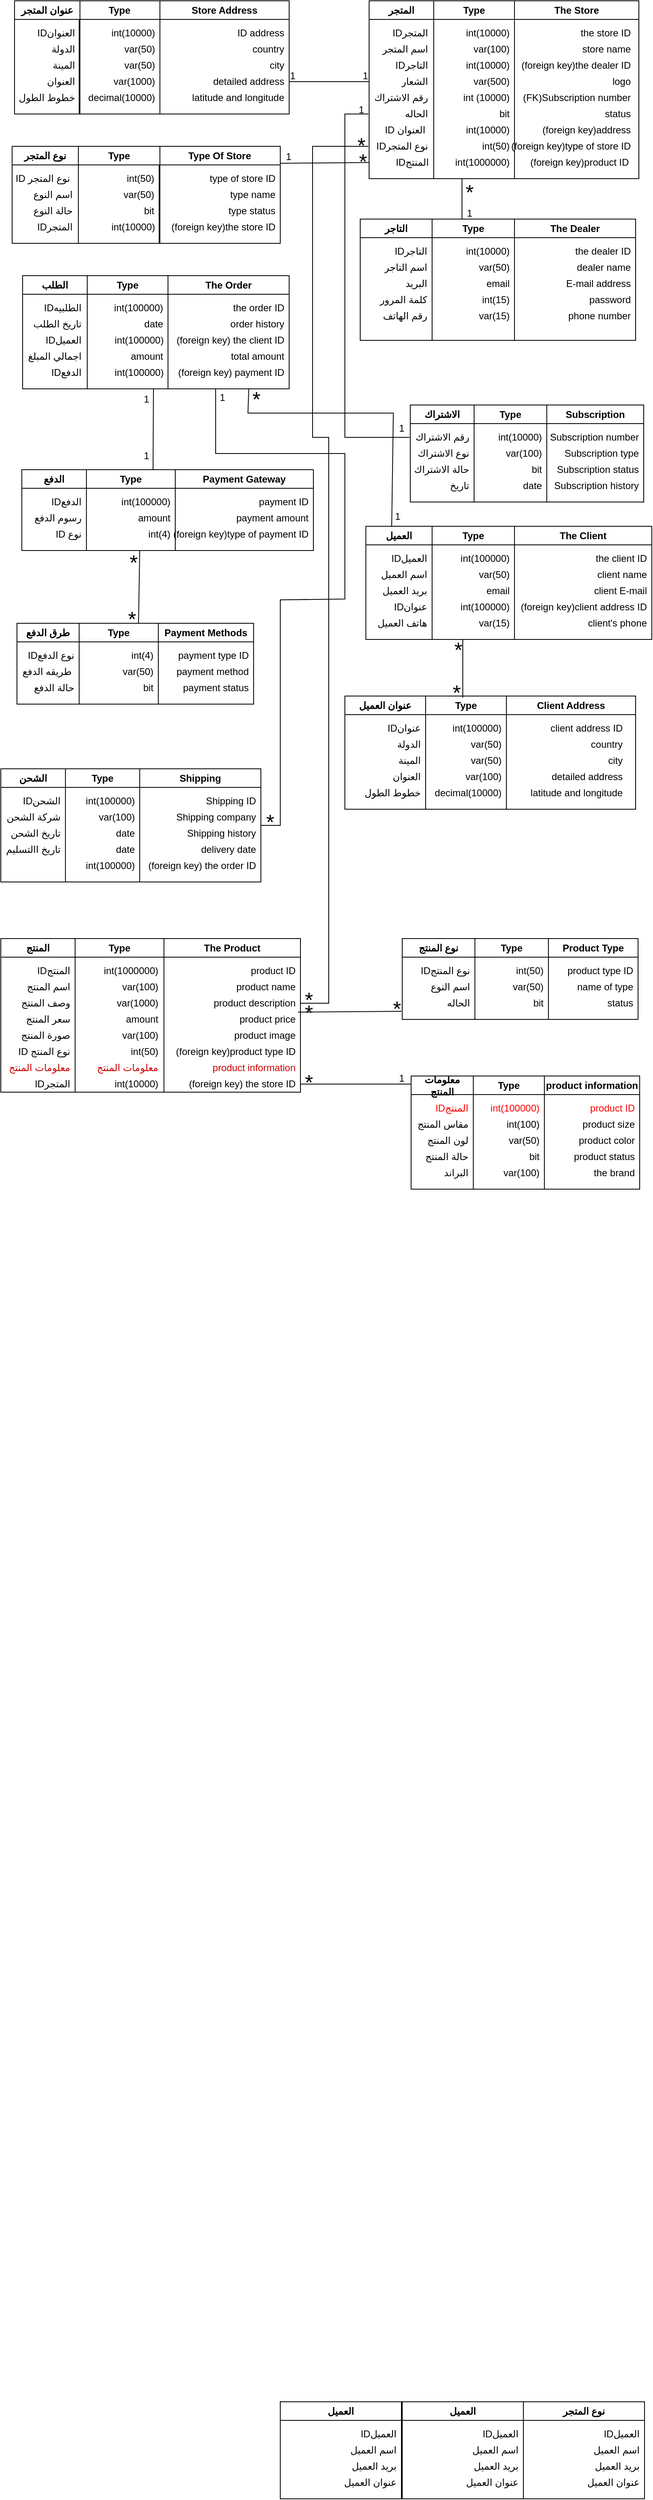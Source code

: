 <mxfile version="21.6.8" type="device">
  <diagram name="Page-1" id="xGG3PHxlmALT7tAePpgI">
    <mxGraphModel dx="864" dy="1654" grid="1" gridSize="10" guides="1" tooltips="1" connect="1" arrows="1" fold="1" page="1" pageScale="1" pageWidth="827" pageHeight="1169" math="0" shadow="0">
      <root>
        <mxCell id="0" />
        <mxCell id="1" parent="0" />
        <mxCell id="GIVPeuw50BcNMcYK7qwg-81" value="" style="strokeWidth=1;shadow=0;dashed=0;align=center;html=1;shape=mxgraph.mockup.forms.anchor;fontSize=17;fontColor=#666666;align=left;spacingLeft=5;resizeWidth=1;whiteSpace=wrap;" parent="1" vertex="1">
          <mxGeometry x="91" y="-738" width="150" height="20" as="geometry" />
        </mxCell>
        <mxCell id="6oS1rtMUOBLfojrCacD_-1" value="Type" style="swimlane;whiteSpace=wrap;html=1;" parent="1" vertex="1">
          <mxGeometry x="550" y="-1140" width="100" height="220" as="geometry">
            <mxRectangle x="640" y="-2240" width="60" height="30" as="alternateBounds" />
          </mxGeometry>
        </mxCell>
        <mxCell id="6oS1rtMUOBLfojrCacD_-2" value="int(10000)" style="text;strokeColor=none;fillColor=none;align=right;verticalAlign=middle;spacingLeft=4;spacingRight=4;overflow=hidden;points=[[0,0.5],[1,0.5]];portConstraint=eastwest;rotatable=0;whiteSpace=wrap;html=1;" parent="6oS1rtMUOBLfojrCacD_-1" vertex="1">
          <mxGeometry x="20" y="30" width="80" height="20" as="geometry" />
        </mxCell>
        <mxCell id="6oS1rtMUOBLfojrCacD_-3" value="int(10000)" style="text;strokeColor=none;fillColor=none;align=right;verticalAlign=middle;spacingLeft=4;spacingRight=4;overflow=hidden;points=[[0,0.5],[1,0.5]];portConstraint=eastwest;rotatable=0;whiteSpace=wrap;html=1;" parent="6oS1rtMUOBLfojrCacD_-1" vertex="1">
          <mxGeometry x="-40" y="150" width="140" height="20" as="geometry" />
        </mxCell>
        <mxCell id="6oS1rtMUOBLfojrCacD_-4" value="bit" style="text;strokeColor=none;fillColor=none;align=right;verticalAlign=middle;spacingLeft=4;spacingRight=4;overflow=hidden;points=[[0,0.5],[1,0.5]];portConstraint=eastwest;rotatable=0;whiteSpace=wrap;html=1;" parent="6oS1rtMUOBLfojrCacD_-1" vertex="1">
          <mxGeometry x="20" y="130" width="80" height="20" as="geometry" />
        </mxCell>
        <mxCell id="6oS1rtMUOBLfojrCacD_-5" value="int (10000)" style="text;strokeColor=none;fillColor=none;align=right;verticalAlign=middle;spacingLeft=4;spacingRight=4;overflow=hidden;points=[[0,0.5],[1,0.5]];portConstraint=eastwest;rotatable=0;whiteSpace=wrap;html=1;" parent="6oS1rtMUOBLfojrCacD_-1" vertex="1">
          <mxGeometry x="20" y="110" width="80" height="20" as="geometry" />
        </mxCell>
        <mxCell id="6oS1rtMUOBLfojrCacD_-6" value="var(500)" style="text;strokeColor=none;fillColor=none;align=right;verticalAlign=middle;spacingLeft=4;spacingRight=4;overflow=hidden;points=[[0,0.5],[1,0.5]];portConstraint=eastwest;rotatable=0;whiteSpace=wrap;html=1;" parent="6oS1rtMUOBLfojrCacD_-1" vertex="1">
          <mxGeometry x="20" y="90" width="80" height="20" as="geometry" />
        </mxCell>
        <mxCell id="6oS1rtMUOBLfojrCacD_-7" value="int(10000)" style="text;strokeColor=none;fillColor=none;align=right;verticalAlign=middle;spacingLeft=4;spacingRight=4;overflow=hidden;points=[[0,0.5],[1,0.5]];portConstraint=eastwest;rotatable=0;whiteSpace=wrap;html=1;" parent="6oS1rtMUOBLfojrCacD_-1" vertex="1">
          <mxGeometry x="20" y="70" width="80" height="20" as="geometry" />
        </mxCell>
        <mxCell id="6oS1rtMUOBLfojrCacD_-8" value="var(100)" style="text;strokeColor=none;fillColor=none;align=right;verticalAlign=middle;spacingLeft=4;spacingRight=4;overflow=hidden;points=[[0,0.5],[1,0.5]];portConstraint=eastwest;rotatable=0;whiteSpace=wrap;html=1;" parent="6oS1rtMUOBLfojrCacD_-1" vertex="1">
          <mxGeometry x="20" y="50" width="80" height="20" as="geometry" />
        </mxCell>
        <mxCell id="6oS1rtMUOBLfojrCacD_-9" value="int(50)" style="text;strokeColor=none;fillColor=none;align=right;verticalAlign=middle;spacingLeft=4;spacingRight=4;overflow=hidden;points=[[0,0.5],[1,0.5]];portConstraint=eastwest;rotatable=0;whiteSpace=wrap;html=1;" parent="6oS1rtMUOBLfojrCacD_-1" vertex="1">
          <mxGeometry x="10" y="170" width="90" height="20" as="geometry" />
        </mxCell>
        <mxCell id="UCleR9h9IUsff1CLtzUS-19" value="int(1000000)" style="text;strokeColor=none;fillColor=none;align=right;verticalAlign=middle;spacingLeft=4;spacingRight=4;overflow=hidden;points=[[0,0.5],[1,0.5]];portConstraint=eastwest;rotatable=0;whiteSpace=wrap;html=1;" parent="6oS1rtMUOBLfojrCacD_-1" vertex="1">
          <mxGeometry x="10" y="190" width="90" height="20" as="geometry" />
        </mxCell>
        <mxCell id="6oS1rtMUOBLfojrCacD_-10" value="The Store" style="swimlane;whiteSpace=wrap;html=1;" parent="1" vertex="1">
          <mxGeometry x="650" y="-1140" width="154" height="220" as="geometry">
            <mxRectangle x="640" y="-2240" width="60" height="30" as="alternateBounds" />
          </mxGeometry>
        </mxCell>
        <mxCell id="6oS1rtMUOBLfojrCacD_-12" value="&amp;nbsp;(foreign key)address" style="text;strokeColor=none;fillColor=none;align=right;verticalAlign=middle;spacingLeft=4;spacingRight=4;overflow=hidden;points=[[0,0.5],[1,0.5]];portConstraint=eastwest;rotatable=0;whiteSpace=wrap;html=1;" parent="6oS1rtMUOBLfojrCacD_-10" vertex="1">
          <mxGeometry x="10" y="150" width="140" height="20" as="geometry" />
        </mxCell>
        <mxCell id="6oS1rtMUOBLfojrCacD_-13" value="status" style="text;strokeColor=none;fillColor=none;align=right;verticalAlign=middle;spacingLeft=4;spacingRight=4;overflow=hidden;points=[[0,0.5],[1,0.5]];portConstraint=eastwest;rotatable=0;whiteSpace=wrap;html=1;" parent="6oS1rtMUOBLfojrCacD_-10" vertex="1">
          <mxGeometry x="70" y="130" width="80" height="20" as="geometry" />
        </mxCell>
        <mxCell id="6oS1rtMUOBLfojrCacD_-14" value="(FK)Subscription number" style="text;strokeColor=none;fillColor=none;align=right;verticalAlign=middle;spacingLeft=4;spacingRight=4;overflow=hidden;points=[[0,0.5],[1,0.5]];portConstraint=eastwest;rotatable=0;whiteSpace=wrap;html=1;" parent="6oS1rtMUOBLfojrCacD_-10" vertex="1">
          <mxGeometry y="110" width="150" height="20" as="geometry" />
        </mxCell>
        <mxCell id="6oS1rtMUOBLfojrCacD_-15" value="logo" style="text;strokeColor=none;fillColor=none;align=right;verticalAlign=middle;spacingLeft=4;spacingRight=4;overflow=hidden;points=[[0,0.5],[1,0.5]];portConstraint=eastwest;rotatable=0;whiteSpace=wrap;html=1;" parent="6oS1rtMUOBLfojrCacD_-10" vertex="1">
          <mxGeometry x="70" y="90" width="80" height="20" as="geometry" />
        </mxCell>
        <mxCell id="6oS1rtMUOBLfojrCacD_-18" value="(foreign key)type of store ID" style="text;strokeColor=none;fillColor=none;align=right;verticalAlign=middle;spacingLeft=4;spacingRight=4;overflow=hidden;points=[[0,0.5],[1,0.5]];portConstraint=eastwest;rotatable=0;whiteSpace=wrap;html=1;" parent="6oS1rtMUOBLfojrCacD_-10" vertex="1">
          <mxGeometry x="-10" y="170" width="160" height="20" as="geometry" />
        </mxCell>
        <mxCell id="GIVPeuw50BcNMcYK7qwg-139" value="the store ID" style="text;strokeColor=none;fillColor=none;align=right;verticalAlign=middle;spacingLeft=4;spacingRight=4;overflow=hidden;points=[[0,0.5],[1,0.5]];portConstraint=eastwest;rotatable=0;whiteSpace=wrap;html=1;" parent="6oS1rtMUOBLfojrCacD_-10" vertex="1">
          <mxGeometry x="70" y="30" width="80" height="20" as="geometry" />
        </mxCell>
        <mxCell id="GIVPeuw50BcNMcYK7qwg-144" value="&amp;nbsp;(foreign key)the dealer ID" style="text;strokeColor=none;fillColor=none;align=right;verticalAlign=middle;spacingLeft=4;spacingRight=4;overflow=hidden;points=[[0,0.5],[1,0.5]];portConstraint=eastwest;rotatable=0;whiteSpace=wrap;html=1;" parent="6oS1rtMUOBLfojrCacD_-10" vertex="1">
          <mxGeometry y="70" width="150" height="20" as="geometry" />
        </mxCell>
        <mxCell id="GIVPeuw50BcNMcYK7qwg-145" value="store name" style="text;strokeColor=none;fillColor=none;align=right;verticalAlign=middle;spacingLeft=4;spacingRight=4;overflow=hidden;points=[[0,0.5],[1,0.5]];portConstraint=eastwest;rotatable=0;whiteSpace=wrap;html=1;" parent="6oS1rtMUOBLfojrCacD_-10" vertex="1">
          <mxGeometry x="70" y="50" width="80" height="20" as="geometry" />
        </mxCell>
        <mxCell id="UCleR9h9IUsff1CLtzUS-18" value="(foreign key)product ID&amp;nbsp;" style="text;strokeColor=none;fillColor=none;align=right;verticalAlign=middle;spacingLeft=4;spacingRight=4;overflow=hidden;points=[[0,0.5],[1,0.5]];portConstraint=eastwest;rotatable=0;whiteSpace=wrap;html=1;" parent="6oS1rtMUOBLfojrCacD_-10" vertex="1">
          <mxGeometry x="-9" y="190" width="160" height="20" as="geometry" />
        </mxCell>
        <mxCell id="6oS1rtMUOBLfojrCacD_-19" value="المتجر" style="swimlane;whiteSpace=wrap;html=1;" parent="1" vertex="1">
          <mxGeometry x="470" y="-1140" width="80" height="220" as="geometry">
            <mxRectangle x="640" y="-2240" width="60" height="30" as="alternateBounds" />
          </mxGeometry>
        </mxCell>
        <mxCell id="UCleR9h9IUsff1CLtzUS-20" value="IDالمنتج" style="text;strokeColor=none;fillColor=none;align=right;verticalAlign=middle;spacingLeft=4;spacingRight=4;overflow=hidden;points=[[0,0.5],[1,0.5]];portConstraint=eastwest;rotatable=0;whiteSpace=wrap;html=1;" parent="6oS1rtMUOBLfojrCacD_-19" vertex="1">
          <mxGeometry y="190" width="80" height="20" as="geometry" />
        </mxCell>
        <mxCell id="6oS1rtMUOBLfojrCacD_-28" value="Payment Gateway" style="swimlane;whiteSpace=wrap;html=1;" parent="1" vertex="1">
          <mxGeometry x="230" y="-560" width="171" height="100" as="geometry" />
        </mxCell>
        <mxCell id="UCleR9h9IUsff1CLtzUS-1" value="payment ID" style="text;strokeColor=none;fillColor=none;align=right;verticalAlign=middle;spacingLeft=4;spacingRight=4;overflow=hidden;points=[[0,0.5],[1,0.5]];portConstraint=eastwest;rotatable=0;whiteSpace=wrap;html=1;" parent="6oS1rtMUOBLfojrCacD_-28" vertex="1">
          <mxGeometry x="91" y="30" width="80" height="20" as="geometry" />
        </mxCell>
        <mxCell id="UCleR9h9IUsff1CLtzUS-3" value="payment amount" style="text;strokeColor=none;fillColor=none;align=right;verticalAlign=middle;spacingLeft=4;spacingRight=4;overflow=hidden;points=[[0,0.5],[1,0.5]];portConstraint=eastwest;rotatable=0;whiteSpace=wrap;html=1;" parent="6oS1rtMUOBLfojrCacD_-28" vertex="1">
          <mxGeometry x="61" y="50" width="110" height="20" as="geometry" />
        </mxCell>
        <mxCell id="UCleR9h9IUsff1CLtzUS-4" value="(foreign key)type of payment&amp;nbsp;ID" style="text;strokeColor=none;fillColor=none;align=right;verticalAlign=middle;spacingLeft=4;spacingRight=4;overflow=hidden;points=[[0,0.5],[1,0.5]];portConstraint=eastwest;rotatable=0;whiteSpace=wrap;html=1;" parent="6oS1rtMUOBLfojrCacD_-28" vertex="1">
          <mxGeometry x="-9" y="70" width="180" height="20" as="geometry" />
        </mxCell>
        <mxCell id="6oS1rtMUOBLfojrCacD_-32" value="Type" style="swimlane;whiteSpace=wrap;html=1;" parent="1" vertex="1">
          <mxGeometry x="120" y="-560" width="110" height="100" as="geometry" />
        </mxCell>
        <mxCell id="6oS1rtMUOBLfojrCacD_-33" value="int(100000)" style="text;strokeColor=none;fillColor=none;align=right;verticalAlign=middle;spacingLeft=4;spacingRight=4;overflow=hidden;points=[[0,0.5],[1,0.5]];portConstraint=eastwest;rotatable=0;whiteSpace=wrap;html=1;" parent="6oS1rtMUOBLfojrCacD_-32" vertex="1">
          <mxGeometry x="30" y="30" width="80" height="20" as="geometry" />
        </mxCell>
        <mxCell id="6oS1rtMUOBLfojrCacD_-34" value="int(4)" style="text;strokeColor=none;fillColor=none;align=right;verticalAlign=middle;spacingLeft=4;spacingRight=4;overflow=hidden;points=[[0,0.5],[1,0.5]];portConstraint=eastwest;rotatable=0;whiteSpace=wrap;html=1;" parent="6oS1rtMUOBLfojrCacD_-32" vertex="1">
          <mxGeometry x="30" y="70" width="80" height="20" as="geometry" />
        </mxCell>
        <mxCell id="6oS1rtMUOBLfojrCacD_-35" value="amount" style="text;strokeColor=none;fillColor=none;align=right;verticalAlign=middle;spacingLeft=4;spacingRight=4;overflow=hidden;points=[[0,0.5],[1,0.5]];portConstraint=eastwest;rotatable=0;whiteSpace=wrap;html=1;" parent="6oS1rtMUOBLfojrCacD_-32" vertex="1">
          <mxGeometry x="30" y="50" width="80" height="20" as="geometry" />
        </mxCell>
        <mxCell id="6oS1rtMUOBLfojrCacD_-36" value="الدفع" style="swimlane;whiteSpace=wrap;html=1;" parent="1" vertex="1">
          <mxGeometry x="40" y="-560" width="80" height="100" as="geometry" />
        </mxCell>
        <mxCell id="xcCpjYWwv-ki1ms0Giq--68" value="IDالدفع" style="text;strokeColor=none;fillColor=none;align=right;verticalAlign=middle;spacingLeft=4;spacingRight=4;overflow=hidden;points=[[0,0.5],[1,0.5]];portConstraint=eastwest;rotatable=0;whiteSpace=wrap;html=1;" parent="6oS1rtMUOBLfojrCacD_-36" vertex="1">
          <mxGeometry y="30" width="80" height="20" as="geometry" />
        </mxCell>
        <mxCell id="xcCpjYWwv-ki1ms0Giq--70" value="رسوم الدفع" style="text;strokeColor=none;fillColor=none;align=right;verticalAlign=middle;spacingLeft=4;spacingRight=4;overflow=hidden;points=[[0,0.5],[1,0.5]];portConstraint=eastwest;rotatable=0;whiteSpace=wrap;html=1;" parent="6oS1rtMUOBLfojrCacD_-36" vertex="1">
          <mxGeometry y="50" width="80" height="20" as="geometry" />
        </mxCell>
        <mxCell id="xcCpjYWwv-ki1ms0Giq--71" value="ID نوع الدفع" style="text;strokeColor=none;fillColor=none;align=right;verticalAlign=middle;spacingLeft=4;spacingRight=4;overflow=hidden;points=[[0,0.5],[1,0.5]];portConstraint=eastwest;rotatable=0;whiteSpace=wrap;html=1;" parent="6oS1rtMUOBLfojrCacD_-36" vertex="1">
          <mxGeometry x="10" y="70" width="70" height="20" as="geometry" />
        </mxCell>
        <mxCell id="6oS1rtMUOBLfojrCacD_-40" value="الشحن" style="swimlane;whiteSpace=wrap;html=1;" parent="1" vertex="1">
          <mxGeometry x="14" y="-190" width="80" height="140" as="geometry" />
        </mxCell>
        <mxCell id="xcCpjYWwv-ki1ms0Giq--72" value="IDالشحن" style="text;strokeColor=none;fillColor=none;align=right;verticalAlign=middle;spacingLeft=4;spacingRight=4;overflow=hidden;points=[[0,0.5],[1,0.5]];portConstraint=eastwest;rotatable=0;whiteSpace=wrap;html=1;" parent="6oS1rtMUOBLfojrCacD_-40" vertex="1">
          <mxGeometry y="30" width="80" height="20" as="geometry" />
        </mxCell>
        <mxCell id="xcCpjYWwv-ki1ms0Giq--73" value="تاريخ االتسليم" style="text;strokeColor=none;fillColor=none;align=right;verticalAlign=middle;spacingLeft=4;spacingRight=4;overflow=hidden;points=[[0,0.5],[1,0.5]];portConstraint=eastwest;rotatable=0;whiteSpace=wrap;html=1;" parent="6oS1rtMUOBLfojrCacD_-40" vertex="1">
          <mxGeometry y="90" width="80" height="20" as="geometry" />
        </mxCell>
        <mxCell id="xcCpjYWwv-ki1ms0Giq--74" value="تاريخ الشحن" style="text;strokeColor=none;fillColor=none;align=right;verticalAlign=middle;spacingLeft=4;spacingRight=4;overflow=hidden;points=[[0,0.5],[1,0.5]];portConstraint=eastwest;rotatable=0;whiteSpace=wrap;html=1;" parent="6oS1rtMUOBLfojrCacD_-40" vertex="1">
          <mxGeometry y="70" width="80" height="20" as="geometry" />
        </mxCell>
        <mxCell id="xcCpjYWwv-ki1ms0Giq--75" value="شركة الشحن" style="text;strokeColor=none;fillColor=none;align=right;verticalAlign=middle;spacingLeft=4;spacingRight=4;overflow=hidden;points=[[0,0.5],[1,0.5]];portConstraint=eastwest;rotatable=0;whiteSpace=wrap;html=1;" parent="6oS1rtMUOBLfojrCacD_-40" vertex="1">
          <mxGeometry y="50" width="80" height="20" as="geometry" />
        </mxCell>
        <mxCell id="xcCpjYWwv-ki1ms0Giq--76" value="&amp;nbsp; IDالطلبيه" style="text;strokeColor=none;fillColor=none;align=right;verticalAlign=middle;spacingLeft=4;spacingRight=4;overflow=hidden;points=[[0,0.5],[1,0.5]];portConstraint=eastwest;rotatable=0;whiteSpace=wrap;html=1;" parent="6oS1rtMUOBLfojrCacD_-40" vertex="1">
          <mxGeometry x="20" y="110" width="60" height="20" as="geometry" />
        </mxCell>
        <mxCell id="6oS1rtMUOBLfojrCacD_-47" value="Type" style="swimlane;whiteSpace=wrap;html=1;" parent="1" vertex="1">
          <mxGeometry x="94" y="-190" width="92" height="140" as="geometry" />
        </mxCell>
        <mxCell id="6oS1rtMUOBLfojrCacD_-48" value="int(100000)" style="text;strokeColor=none;fillColor=none;align=right;verticalAlign=middle;spacingLeft=4;spacingRight=4;overflow=hidden;points=[[0,0.5],[1,0.5]];portConstraint=eastwest;rotatable=0;whiteSpace=wrap;html=1;" parent="6oS1rtMUOBLfojrCacD_-47" vertex="1">
          <mxGeometry x="12" y="30" width="80" height="20" as="geometry" />
        </mxCell>
        <mxCell id="6oS1rtMUOBLfojrCacD_-49" value="int(100000)" style="text;strokeColor=none;fillColor=none;align=right;verticalAlign=middle;spacingLeft=4;spacingRight=4;overflow=hidden;points=[[0,0.5],[1,0.5]];portConstraint=eastwest;rotatable=0;whiteSpace=wrap;html=1;" parent="6oS1rtMUOBLfojrCacD_-47" vertex="1">
          <mxGeometry x="12" y="110" width="80" height="20" as="geometry" />
        </mxCell>
        <mxCell id="6oS1rtMUOBLfojrCacD_-50" value="date" style="text;strokeColor=none;fillColor=none;align=right;verticalAlign=middle;spacingLeft=4;spacingRight=4;overflow=hidden;points=[[0,0.5],[1,0.5]];portConstraint=eastwest;rotatable=0;whiteSpace=wrap;html=1;" parent="6oS1rtMUOBLfojrCacD_-47" vertex="1">
          <mxGeometry x="12" y="90" width="80" height="20" as="geometry" />
        </mxCell>
        <mxCell id="6oS1rtMUOBLfojrCacD_-51" value="date" style="text;strokeColor=none;fillColor=none;align=right;verticalAlign=middle;spacingLeft=4;spacingRight=4;overflow=hidden;points=[[0,0.5],[1,0.5]];portConstraint=eastwest;rotatable=0;whiteSpace=wrap;html=1;" parent="6oS1rtMUOBLfojrCacD_-47" vertex="1">
          <mxGeometry x="12" y="70" width="80" height="20" as="geometry" />
        </mxCell>
        <mxCell id="6oS1rtMUOBLfojrCacD_-52" value="var(100)" style="text;strokeColor=none;fillColor=none;align=right;verticalAlign=middle;spacingLeft=4;spacingRight=4;overflow=hidden;points=[[0,0.5],[1,0.5]];portConstraint=eastwest;rotatable=0;whiteSpace=wrap;html=1;" parent="6oS1rtMUOBLfojrCacD_-47" vertex="1">
          <mxGeometry x="12" y="50" width="80" height="20" as="geometry" />
        </mxCell>
        <mxCell id="6oS1rtMUOBLfojrCacD_-54" value="Shipping" style="swimlane;whiteSpace=wrap;html=1;" parent="1" vertex="1">
          <mxGeometry x="186" y="-190" width="150" height="140" as="geometry" />
        </mxCell>
        <mxCell id="6oS1rtMUOBLfojrCacD_-55" value="Shipping ID" style="text;strokeColor=none;fillColor=none;align=right;verticalAlign=middle;spacingLeft=4;spacingRight=4;overflow=hidden;points=[[0,0.5],[1,0.5]];portConstraint=eastwest;rotatable=0;whiteSpace=wrap;html=1;" parent="6oS1rtMUOBLfojrCacD_-54" vertex="1">
          <mxGeometry x="70" y="30" width="80" height="20" as="geometry" />
        </mxCell>
        <mxCell id="6oS1rtMUOBLfojrCacD_-56" value="delivery date" style="text;strokeColor=none;fillColor=none;align=right;verticalAlign=middle;spacingLeft=4;spacingRight=4;overflow=hidden;points=[[0,0.5],[1,0.5]];portConstraint=eastwest;rotatable=0;whiteSpace=wrap;html=1;" parent="6oS1rtMUOBLfojrCacD_-54" vertex="1">
          <mxGeometry x="70" y="90" width="80" height="20" as="geometry" />
        </mxCell>
        <mxCell id="6oS1rtMUOBLfojrCacD_-57" value="Shipping history" style="text;strokeColor=none;fillColor=none;align=right;verticalAlign=middle;spacingLeft=4;spacingRight=4;overflow=hidden;points=[[0,0.5],[1,0.5]];portConstraint=eastwest;rotatable=0;whiteSpace=wrap;html=1;" parent="6oS1rtMUOBLfojrCacD_-54" vertex="1">
          <mxGeometry x="30" y="70" width="120" height="20" as="geometry" />
        </mxCell>
        <mxCell id="6oS1rtMUOBLfojrCacD_-59" value="Shipping company" style="text;strokeColor=none;fillColor=none;align=right;verticalAlign=middle;spacingLeft=4;spacingRight=4;overflow=hidden;points=[[0,0.5],[1,0.5]];portConstraint=eastwest;rotatable=0;whiteSpace=wrap;html=1;" parent="6oS1rtMUOBLfojrCacD_-54" vertex="1">
          <mxGeometry x="30" y="50" width="120" height="20" as="geometry" />
        </mxCell>
        <mxCell id="6oS1rtMUOBLfojrCacD_-60" value="&amp;nbsp;(foreign key) the order ID" style="text;strokeColor=none;fillColor=none;align=right;verticalAlign=middle;spacingLeft=4;spacingRight=4;overflow=hidden;points=[[0,0.5],[1,0.5]];portConstraint=eastwest;rotatable=0;whiteSpace=wrap;html=1;" parent="6oS1rtMUOBLfojrCacD_-54" vertex="1">
          <mxGeometry y="110" width="150" height="20" as="geometry" />
        </mxCell>
        <mxCell id="6oS1rtMUOBLfojrCacD_-61" value="العميل" style="swimlane;whiteSpace=wrap;html=1;" parent="1" vertex="1">
          <mxGeometry x="466" y="-490" width="82" height="140" as="geometry" />
        </mxCell>
        <mxCell id="xcCpjYWwv-ki1ms0Giq--82" value="IDالعميل" style="text;strokeColor=none;fillColor=none;align=right;verticalAlign=middle;spacingLeft=4;spacingRight=4;overflow=hidden;points=[[0,0.5],[1,0.5]];portConstraint=eastwest;rotatable=0;whiteSpace=wrap;html=1;" parent="6oS1rtMUOBLfojrCacD_-61" vertex="1">
          <mxGeometry x="2" y="30" width="80" height="20" as="geometry" />
        </mxCell>
        <mxCell id="xcCpjYWwv-ki1ms0Giq--83" value="IDعنوان العميل&amp;nbsp;" style="text;strokeColor=none;fillColor=none;align=right;verticalAlign=middle;spacingLeft=4;spacingRight=4;overflow=hidden;points=[[0,0.5],[1,0.5]];portConstraint=eastwest;rotatable=0;whiteSpace=wrap;html=1;" parent="6oS1rtMUOBLfojrCacD_-61" vertex="1">
          <mxGeometry y="90" width="82" height="20" as="geometry" />
        </mxCell>
        <mxCell id="xcCpjYWwv-ki1ms0Giq--84" value="بريد العميل" style="text;strokeColor=none;fillColor=none;align=right;verticalAlign=middle;spacingLeft=4;spacingRight=4;overflow=hidden;points=[[0,0.5],[1,0.5]];portConstraint=eastwest;rotatable=0;whiteSpace=wrap;html=1;" parent="6oS1rtMUOBLfojrCacD_-61" vertex="1">
          <mxGeometry x="2" y="70" width="80" height="20" as="geometry" />
        </mxCell>
        <mxCell id="xcCpjYWwv-ki1ms0Giq--85" value="اسم العميل" style="text;strokeColor=none;fillColor=none;align=right;verticalAlign=middle;spacingLeft=4;spacingRight=4;overflow=hidden;points=[[0,0.5],[1,0.5]];portConstraint=eastwest;rotatable=0;whiteSpace=wrap;html=1;" parent="6oS1rtMUOBLfojrCacD_-61" vertex="1">
          <mxGeometry x="2" y="50" width="80" height="20" as="geometry" />
        </mxCell>
        <mxCell id="xcCpjYWwv-ki1ms0Giq--86" value="هاتف العميل" style="text;strokeColor=none;fillColor=none;align=right;verticalAlign=middle;spacingLeft=4;spacingRight=4;overflow=hidden;points=[[0,0.5],[1,0.5]];portConstraint=eastwest;rotatable=0;whiteSpace=wrap;html=1;" parent="6oS1rtMUOBLfojrCacD_-61" vertex="1">
          <mxGeometry x="2" y="110" width="80" height="20" as="geometry" />
        </mxCell>
        <mxCell id="6oS1rtMUOBLfojrCacD_-66" value="Type" style="swimlane;whiteSpace=wrap;html=1;" parent="1" vertex="1">
          <mxGeometry x="548" y="-490" width="102" height="140" as="geometry" />
        </mxCell>
        <mxCell id="6oS1rtMUOBLfojrCacD_-71" value="The Client" style="swimlane;whiteSpace=wrap;html=1;" parent="1" vertex="1">
          <mxGeometry x="650" y="-490" width="170" height="140" as="geometry" />
        </mxCell>
        <mxCell id="UCleR9h9IUsff1CLtzUS-5" value="the client ID" style="text;strokeColor=none;fillColor=none;align=right;verticalAlign=middle;spacingLeft=4;spacingRight=4;overflow=hidden;points=[[0,0.5],[1,0.5]];portConstraint=eastwest;rotatable=0;whiteSpace=wrap;html=1;" parent="6oS1rtMUOBLfojrCacD_-71" vertex="1">
          <mxGeometry x="90" y="30" width="80" height="20" as="geometry" />
        </mxCell>
        <mxCell id="UCleR9h9IUsff1CLtzUS-6" value="&amp;nbsp;(foreign key)client address ID" style="text;strokeColor=none;fillColor=none;align=right;verticalAlign=middle;spacingLeft=4;spacingRight=4;overflow=hidden;points=[[0,0.5],[1,0.5]];portConstraint=eastwest;rotatable=0;whiteSpace=wrap;html=1;" parent="6oS1rtMUOBLfojrCacD_-71" vertex="1">
          <mxGeometry y="90" width="170" height="20" as="geometry" />
        </mxCell>
        <mxCell id="UCleR9h9IUsff1CLtzUS-7" value="client E-mail" style="text;strokeColor=none;fillColor=none;align=right;verticalAlign=middle;spacingLeft=4;spacingRight=4;overflow=hidden;points=[[0,0.5],[1,0.5]];portConstraint=eastwest;rotatable=0;whiteSpace=wrap;html=1;" parent="6oS1rtMUOBLfojrCacD_-71" vertex="1">
          <mxGeometry x="90" y="70" width="80" height="20" as="geometry" />
        </mxCell>
        <mxCell id="UCleR9h9IUsff1CLtzUS-8" value="client name" style="text;strokeColor=none;fillColor=none;align=right;verticalAlign=middle;spacingLeft=4;spacingRight=4;overflow=hidden;points=[[0,0.5],[1,0.5]];portConstraint=eastwest;rotatable=0;whiteSpace=wrap;html=1;" parent="6oS1rtMUOBLfojrCacD_-71" vertex="1">
          <mxGeometry x="90" y="50" width="80" height="20" as="geometry" />
        </mxCell>
        <mxCell id="UCleR9h9IUsff1CLtzUS-9" value="client&#39;s phone" style="text;strokeColor=none;fillColor=none;align=right;verticalAlign=middle;spacingLeft=4;spacingRight=4;overflow=hidden;points=[[0,0.5],[1,0.5]];portConstraint=eastwest;rotatable=0;whiteSpace=wrap;html=1;" parent="6oS1rtMUOBLfojrCacD_-71" vertex="1">
          <mxGeometry x="50" y="110" width="120" height="20" as="geometry" />
        </mxCell>
        <mxCell id="6oS1rtMUOBLfojrCacD_-76" value="المنتج" style="swimlane;whiteSpace=wrap;html=1;" parent="1" vertex="1">
          <mxGeometry x="14" y="20" width="92" height="190" as="geometry">
            <mxRectangle x="640" y="-2240" width="60" height="30" as="alternateBounds" />
          </mxGeometry>
        </mxCell>
        <mxCell id="xcCpjYWwv-ki1ms0Giq--92" value="IDالمنتج" style="text;strokeColor=none;fillColor=none;align=right;verticalAlign=middle;spacingLeft=4;spacingRight=4;overflow=hidden;points=[[0,0.5],[1,0.5]];portConstraint=eastwest;rotatable=0;whiteSpace=wrap;html=1;" parent="6oS1rtMUOBLfojrCacD_-76" vertex="1">
          <mxGeometry x="12" y="30" width="80" height="20" as="geometry" />
        </mxCell>
        <mxCell id="xcCpjYWwv-ki1ms0Giq--93" value="&lt;font color=&quot;#cc0000&quot;&gt;معلومات المنتج&lt;/font&gt;" style="text;strokeColor=none;fillColor=none;align=right;verticalAlign=middle;spacingLeft=4;spacingRight=4;overflow=hidden;points=[[0,0.5],[1,0.5]];portConstraint=eastwest;rotatable=0;whiteSpace=wrap;html=1;" parent="6oS1rtMUOBLfojrCacD_-76" vertex="1">
          <mxGeometry y="150" width="92" height="20" as="geometry" />
        </mxCell>
        <mxCell id="xcCpjYWwv-ki1ms0Giq--94" value="صورة المنتج" style="text;strokeColor=none;fillColor=none;align=right;verticalAlign=middle;spacingLeft=4;spacingRight=4;overflow=hidden;points=[[0,0.5],[1,0.5]];portConstraint=eastwest;rotatable=0;whiteSpace=wrap;html=1;" parent="6oS1rtMUOBLfojrCacD_-76" vertex="1">
          <mxGeometry x="12" y="110" width="80" height="20" as="geometry" />
        </mxCell>
        <mxCell id="xcCpjYWwv-ki1ms0Giq--95" value="سعر المنتج" style="text;strokeColor=none;fillColor=none;align=right;verticalAlign=middle;spacingLeft=4;spacingRight=4;overflow=hidden;points=[[0,0.5],[1,0.5]];portConstraint=eastwest;rotatable=0;whiteSpace=wrap;html=1;" parent="6oS1rtMUOBLfojrCacD_-76" vertex="1">
          <mxGeometry x="12" y="90" width="80" height="20" as="geometry" />
        </mxCell>
        <mxCell id="xcCpjYWwv-ki1ms0Giq--96" value="وصف المنتج" style="text;strokeColor=none;fillColor=none;align=right;verticalAlign=middle;spacingLeft=4;spacingRight=4;overflow=hidden;points=[[0,0.5],[1,0.5]];portConstraint=eastwest;rotatable=0;whiteSpace=wrap;html=1;" parent="6oS1rtMUOBLfojrCacD_-76" vertex="1">
          <mxGeometry x="12" y="70" width="80" height="20" as="geometry" />
        </mxCell>
        <mxCell id="xcCpjYWwv-ki1ms0Giq--97" value="اسم المنتج" style="text;strokeColor=none;fillColor=none;align=right;verticalAlign=middle;spacingLeft=4;spacingRight=4;overflow=hidden;points=[[0,0.5],[1,0.5]];portConstraint=eastwest;rotatable=0;whiteSpace=wrap;html=1;" parent="6oS1rtMUOBLfojrCacD_-76" vertex="1">
          <mxGeometry x="12" y="50" width="80" height="20" as="geometry" />
        </mxCell>
        <mxCell id="xcCpjYWwv-ki1ms0Giq--98" value="&amp;nbsp;IDالمتجر" style="text;strokeColor=none;fillColor=none;align=right;verticalAlign=middle;spacingLeft=4;spacingRight=4;overflow=hidden;points=[[0,0.5],[1,0.5]];portConstraint=eastwest;rotatable=0;whiteSpace=wrap;html=1;" parent="6oS1rtMUOBLfojrCacD_-76" vertex="1">
          <mxGeometry x="20" y="170" width="72" height="20" as="geometry" />
        </mxCell>
        <mxCell id="xcCpjYWwv-ki1ms0Giq--99" value="ID نوع المنتج" style="text;strokeColor=none;fillColor=none;align=right;verticalAlign=middle;spacingLeft=4;spacingRight=4;overflow=hidden;points=[[0,0.5],[1,0.5]];portConstraint=eastwest;rotatable=0;whiteSpace=wrap;html=1;" parent="6oS1rtMUOBLfojrCacD_-76" vertex="1">
          <mxGeometry x="10" y="130" width="82" height="20" as="geometry" />
        </mxCell>
        <mxCell id="6oS1rtMUOBLfojrCacD_-85" value="Type" style="swimlane;whiteSpace=wrap;html=1;" parent="1" vertex="1">
          <mxGeometry x="106" y="20" width="110" height="190" as="geometry">
            <mxRectangle x="640" y="-2240" width="60" height="30" as="alternateBounds" />
          </mxGeometry>
        </mxCell>
        <mxCell id="xcCpjYWwv-ki1ms0Giq--107" value="int(1000000)" style="text;strokeColor=none;fillColor=none;align=right;verticalAlign=middle;spacingLeft=4;spacingRight=4;overflow=hidden;points=[[0,0.5],[1,0.5]];portConstraint=eastwest;rotatable=0;whiteSpace=wrap;html=1;" parent="6oS1rtMUOBLfojrCacD_-85" vertex="1">
          <mxGeometry x="29" y="30" width="80" height="20" as="geometry" />
        </mxCell>
        <mxCell id="xcCpjYWwv-ki1ms0Giq--108" value="&lt;font color=&quot;#cc0000&quot;&gt;معلومات المنتج&lt;/font&gt;" style="text;strokeColor=none;fillColor=none;align=right;verticalAlign=middle;spacingLeft=4;spacingRight=4;overflow=hidden;points=[[0,0.5],[1,0.5]];portConstraint=eastwest;rotatable=0;whiteSpace=wrap;html=1;" parent="6oS1rtMUOBLfojrCacD_-85" vertex="1">
          <mxGeometry x="17" y="150" width="92" height="20" as="geometry" />
        </mxCell>
        <mxCell id="xcCpjYWwv-ki1ms0Giq--109" value="var(100)" style="text;strokeColor=none;fillColor=none;align=right;verticalAlign=middle;spacingLeft=4;spacingRight=4;overflow=hidden;points=[[0,0.5],[1,0.5]];portConstraint=eastwest;rotatable=0;whiteSpace=wrap;html=1;" parent="6oS1rtMUOBLfojrCacD_-85" vertex="1">
          <mxGeometry x="29" y="110" width="80" height="20" as="geometry" />
        </mxCell>
        <mxCell id="xcCpjYWwv-ki1ms0Giq--110" value="amount" style="text;strokeColor=none;fillColor=none;align=right;verticalAlign=middle;spacingLeft=4;spacingRight=4;overflow=hidden;points=[[0,0.5],[1,0.5]];portConstraint=eastwest;rotatable=0;whiteSpace=wrap;html=1;" parent="6oS1rtMUOBLfojrCacD_-85" vertex="1">
          <mxGeometry x="29" y="90" width="80" height="20" as="geometry" />
        </mxCell>
        <mxCell id="xcCpjYWwv-ki1ms0Giq--111" value="var(1000)" style="text;strokeColor=none;fillColor=none;align=right;verticalAlign=middle;spacingLeft=4;spacingRight=4;overflow=hidden;points=[[0,0.5],[1,0.5]];portConstraint=eastwest;rotatable=0;whiteSpace=wrap;html=1;" parent="6oS1rtMUOBLfojrCacD_-85" vertex="1">
          <mxGeometry x="29" y="70" width="80" height="20" as="geometry" />
        </mxCell>
        <mxCell id="xcCpjYWwv-ki1ms0Giq--112" value="var(100)" style="text;strokeColor=none;fillColor=none;align=right;verticalAlign=middle;spacingLeft=4;spacingRight=4;overflow=hidden;points=[[0,0.5],[1,0.5]];portConstraint=eastwest;rotatable=0;whiteSpace=wrap;html=1;" parent="6oS1rtMUOBLfojrCacD_-85" vertex="1">
          <mxGeometry x="29" y="50" width="80" height="20" as="geometry" />
        </mxCell>
        <mxCell id="xcCpjYWwv-ki1ms0Giq--113" value="int(10000)" style="text;strokeColor=none;fillColor=none;align=right;verticalAlign=middle;spacingLeft=4;spacingRight=4;overflow=hidden;points=[[0,0.5],[1,0.5]];portConstraint=eastwest;rotatable=0;whiteSpace=wrap;html=1;" parent="6oS1rtMUOBLfojrCacD_-85" vertex="1">
          <mxGeometry x="37" y="170" width="72" height="20" as="geometry" />
        </mxCell>
        <mxCell id="xcCpjYWwv-ki1ms0Giq--114" value="int(50)" style="text;strokeColor=none;fillColor=none;align=right;verticalAlign=middle;spacingLeft=4;spacingRight=4;overflow=hidden;points=[[0,0.5],[1,0.5]];portConstraint=eastwest;rotatable=0;whiteSpace=wrap;html=1;" parent="6oS1rtMUOBLfojrCacD_-85" vertex="1">
          <mxGeometry x="27" y="130" width="82" height="20" as="geometry" />
        </mxCell>
        <mxCell id="6oS1rtMUOBLfojrCacD_-94" value="The Product" style="swimlane;whiteSpace=wrap;html=1;" parent="1" vertex="1">
          <mxGeometry x="216" y="20" width="169" height="190" as="geometry">
            <mxRectangle x="640" y="-2240" width="60" height="30" as="alternateBounds" />
          </mxGeometry>
        </mxCell>
        <mxCell id="UCleR9h9IUsff1CLtzUS-10" value="product ID" style="text;strokeColor=none;fillColor=none;align=right;verticalAlign=middle;spacingLeft=4;spacingRight=4;overflow=hidden;points=[[0,0.5],[1,0.5]];portConstraint=eastwest;rotatable=0;whiteSpace=wrap;html=1;" parent="6oS1rtMUOBLfojrCacD_-94" vertex="1">
          <mxGeometry x="89" y="30" width="80" height="20" as="geometry" />
        </mxCell>
        <mxCell id="UCleR9h9IUsff1CLtzUS-11" value="&lt;font color=&quot;#cc0000&quot;&gt;product information&lt;/font&gt;" style="text;strokeColor=none;fillColor=none;align=right;verticalAlign=middle;spacingLeft=4;spacingRight=4;overflow=hidden;points=[[0,0.5],[1,0.5]];portConstraint=eastwest;rotatable=0;whiteSpace=wrap;html=1;" parent="6oS1rtMUOBLfojrCacD_-94" vertex="1">
          <mxGeometry x="29" y="150" width="140" height="20" as="geometry" />
        </mxCell>
        <mxCell id="UCleR9h9IUsff1CLtzUS-12" value="product image" style="text;strokeColor=none;fillColor=none;align=right;verticalAlign=middle;spacingLeft=4;spacingRight=4;overflow=hidden;points=[[0,0.5],[1,0.5]];portConstraint=eastwest;rotatable=0;whiteSpace=wrap;html=1;" parent="6oS1rtMUOBLfojrCacD_-94" vertex="1">
          <mxGeometry x="69" y="110" width="100" height="20" as="geometry" />
        </mxCell>
        <mxCell id="UCleR9h9IUsff1CLtzUS-13" value="product price" style="text;strokeColor=none;fillColor=none;align=right;verticalAlign=middle;spacingLeft=4;spacingRight=4;overflow=hidden;points=[[0,0.5],[1,0.5]];portConstraint=eastwest;rotatable=0;whiteSpace=wrap;html=1;" parent="6oS1rtMUOBLfojrCacD_-94" vertex="1">
          <mxGeometry x="89" y="90" width="80" height="20" as="geometry" />
        </mxCell>
        <mxCell id="UCleR9h9IUsff1CLtzUS-14" value="product description" style="text;strokeColor=none;fillColor=none;align=right;verticalAlign=middle;spacingLeft=4;spacingRight=4;overflow=hidden;points=[[0,0.5],[1,0.5]];portConstraint=eastwest;rotatable=0;whiteSpace=wrap;html=1;" parent="6oS1rtMUOBLfojrCacD_-94" vertex="1">
          <mxGeometry x="39" y="70" width="130" height="20" as="geometry" />
        </mxCell>
        <mxCell id="UCleR9h9IUsff1CLtzUS-15" value="product name" style="text;strokeColor=none;fillColor=none;align=right;verticalAlign=middle;spacingLeft=4;spacingRight=4;overflow=hidden;points=[[0,0.5],[1,0.5]];portConstraint=eastwest;rotatable=0;whiteSpace=wrap;html=1;" parent="6oS1rtMUOBLfojrCacD_-94" vertex="1">
          <mxGeometry x="69" y="50" width="100" height="20" as="geometry" />
        </mxCell>
        <mxCell id="UCleR9h9IUsff1CLtzUS-16" value="(foreign key) the store ID" style="text;strokeColor=none;fillColor=none;align=right;verticalAlign=middle;spacingLeft=4;spacingRight=4;overflow=hidden;points=[[0,0.5],[1,0.5]];portConstraint=eastwest;rotatable=0;whiteSpace=wrap;html=1;" parent="6oS1rtMUOBLfojrCacD_-94" vertex="1">
          <mxGeometry x="20" y="170" width="149" height="20" as="geometry" />
        </mxCell>
        <mxCell id="UCleR9h9IUsff1CLtzUS-17" value="(foreign key)product type ID" style="text;strokeColor=none;fillColor=none;align=right;verticalAlign=middle;spacingLeft=4;spacingRight=4;overflow=hidden;points=[[0,0.5],[1,0.5]];portConstraint=eastwest;rotatable=0;whiteSpace=wrap;html=1;" parent="6oS1rtMUOBLfojrCacD_-94" vertex="1">
          <mxGeometry x="9" y="130" width="160" height="20" as="geometry" />
        </mxCell>
        <mxCell id="6oS1rtMUOBLfojrCacD_-103" value="التاجر" style="swimlane;whiteSpace=wrap;html=1;" parent="1" vertex="1">
          <mxGeometry x="459" y="-870" width="89" height="150" as="geometry" />
        </mxCell>
        <mxCell id="xcCpjYWwv-ki1ms0Giq--133" value="IDالتاجر" style="text;strokeColor=none;fillColor=none;align=right;verticalAlign=middle;spacingLeft=4;spacingRight=4;overflow=hidden;points=[[0,0.5],[1,0.5]];portConstraint=eastwest;rotatable=0;whiteSpace=wrap;html=1;" parent="6oS1rtMUOBLfojrCacD_-103" vertex="1">
          <mxGeometry x="9" y="30" width="80" height="20" as="geometry" />
        </mxCell>
        <mxCell id="xcCpjYWwv-ki1ms0Giq--134" value="رقم الهاتف" style="text;strokeColor=none;fillColor=none;align=right;verticalAlign=middle;spacingLeft=4;spacingRight=4;overflow=hidden;points=[[0,0.5],[1,0.5]];portConstraint=eastwest;rotatable=0;whiteSpace=wrap;html=1;" parent="6oS1rtMUOBLfojrCacD_-103" vertex="1">
          <mxGeometry x="9" y="110" width="80" height="20" as="geometry" />
        </mxCell>
        <mxCell id="xcCpjYWwv-ki1ms0Giq--135" value="كلمة المرور" style="text;strokeColor=none;fillColor=none;align=right;verticalAlign=middle;spacingLeft=4;spacingRight=4;overflow=hidden;points=[[0,0.5],[1,0.5]];portConstraint=eastwest;rotatable=0;whiteSpace=wrap;html=1;" parent="6oS1rtMUOBLfojrCacD_-103" vertex="1">
          <mxGeometry x="9" y="90" width="80" height="20" as="geometry" />
        </mxCell>
        <mxCell id="xcCpjYWwv-ki1ms0Giq--136" value="البريد الالكتروني" style="text;strokeColor=none;fillColor=none;align=right;verticalAlign=middle;spacingLeft=4;spacingRight=4;overflow=hidden;points=[[0,0.5],[1,0.5]];portConstraint=eastwest;rotatable=0;whiteSpace=wrap;html=1;" parent="6oS1rtMUOBLfojrCacD_-103" vertex="1">
          <mxGeometry x="9" y="70" width="80" height="20" as="geometry" />
        </mxCell>
        <mxCell id="xcCpjYWwv-ki1ms0Giq--137" value="اسم التاجر" style="text;strokeColor=none;fillColor=none;align=right;verticalAlign=middle;spacingLeft=4;spacingRight=4;overflow=hidden;points=[[0,0.5],[1,0.5]];portConstraint=eastwest;rotatable=0;whiteSpace=wrap;html=1;" parent="6oS1rtMUOBLfojrCacD_-103" vertex="1">
          <mxGeometry x="9" y="50" width="80" height="20" as="geometry" />
        </mxCell>
        <mxCell id="6oS1rtMUOBLfojrCacD_-110" value="Type" style="swimlane;whiteSpace=wrap;html=1;" parent="1" vertex="1">
          <mxGeometry x="548" y="-870" width="102" height="150" as="geometry" />
        </mxCell>
        <mxCell id="xcCpjYWwv-ki1ms0Giq--127" value="int(10000)" style="text;strokeColor=none;fillColor=none;align=right;verticalAlign=middle;spacingLeft=4;spacingRight=4;overflow=hidden;points=[[0,0.5],[1,0.5]];portConstraint=eastwest;rotatable=0;whiteSpace=wrap;html=1;" parent="6oS1rtMUOBLfojrCacD_-110" vertex="1">
          <mxGeometry x="22" y="30" width="80" height="20" as="geometry" />
        </mxCell>
        <mxCell id="xcCpjYWwv-ki1ms0Giq--128" value="var(15)" style="text;strokeColor=none;fillColor=none;align=right;verticalAlign=middle;spacingLeft=4;spacingRight=4;overflow=hidden;points=[[0,0.5],[1,0.5]];portConstraint=eastwest;rotatable=0;whiteSpace=wrap;html=1;" parent="6oS1rtMUOBLfojrCacD_-110" vertex="1">
          <mxGeometry x="22" y="110" width="80" height="20" as="geometry" />
        </mxCell>
        <mxCell id="xcCpjYWwv-ki1ms0Giq--129" value="int(15)" style="text;strokeColor=none;fillColor=none;align=right;verticalAlign=middle;spacingLeft=4;spacingRight=4;overflow=hidden;points=[[0,0.5],[1,0.5]];portConstraint=eastwest;rotatable=0;whiteSpace=wrap;html=1;" parent="6oS1rtMUOBLfojrCacD_-110" vertex="1">
          <mxGeometry x="22" y="90" width="80" height="20" as="geometry" />
        </mxCell>
        <mxCell id="xcCpjYWwv-ki1ms0Giq--130" value="email" style="text;strokeColor=none;fillColor=none;align=right;verticalAlign=middle;spacingLeft=4;spacingRight=4;overflow=hidden;points=[[0,0.5],[1,0.5]];portConstraint=eastwest;rotatable=0;whiteSpace=wrap;html=1;" parent="6oS1rtMUOBLfojrCacD_-110" vertex="1">
          <mxGeometry x="22" y="70" width="80" height="20" as="geometry" />
        </mxCell>
        <mxCell id="xcCpjYWwv-ki1ms0Giq--131" value="var(50)" style="text;strokeColor=none;fillColor=none;align=right;verticalAlign=middle;spacingLeft=4;spacingRight=4;overflow=hidden;points=[[0,0.5],[1,0.5]];portConstraint=eastwest;rotatable=0;whiteSpace=wrap;html=1;" parent="6oS1rtMUOBLfojrCacD_-110" vertex="1">
          <mxGeometry x="22" y="50" width="80" height="20" as="geometry" />
        </mxCell>
        <mxCell id="6oS1rtMUOBLfojrCacD_-117" value="The Dealer" style="swimlane;whiteSpace=wrap;html=1;" parent="1" vertex="1">
          <mxGeometry x="650" y="-870" width="150" height="150" as="geometry" />
        </mxCell>
        <mxCell id="6oS1rtMUOBLfojrCacD_-118" value="the dealer ID" style="text;strokeColor=none;fillColor=none;align=right;verticalAlign=middle;spacingLeft=4;spacingRight=4;overflow=hidden;points=[[0,0.5],[1,0.5]];portConstraint=eastwest;rotatable=0;whiteSpace=wrap;html=1;" parent="6oS1rtMUOBLfojrCacD_-117" vertex="1">
          <mxGeometry x="70" y="30" width="80" height="20" as="geometry" />
        </mxCell>
        <mxCell id="6oS1rtMUOBLfojrCacD_-120" value="phone number" style="text;strokeColor=none;fillColor=none;align=right;verticalAlign=middle;spacingLeft=4;spacingRight=4;overflow=hidden;points=[[0,0.5],[1,0.5]];portConstraint=eastwest;rotatable=0;whiteSpace=wrap;html=1;" parent="6oS1rtMUOBLfojrCacD_-117" vertex="1">
          <mxGeometry x="50" y="110" width="100" height="20" as="geometry" />
        </mxCell>
        <mxCell id="6oS1rtMUOBLfojrCacD_-121" value="password" style="text;strokeColor=none;fillColor=none;align=right;verticalAlign=middle;spacingLeft=4;spacingRight=4;overflow=hidden;points=[[0,0.5],[1,0.5]];portConstraint=eastwest;rotatable=0;whiteSpace=wrap;html=1;" parent="6oS1rtMUOBLfojrCacD_-117" vertex="1">
          <mxGeometry x="70" y="90" width="80" height="20" as="geometry" />
        </mxCell>
        <mxCell id="6oS1rtMUOBLfojrCacD_-122" value="E-mail address" style="text;strokeColor=none;fillColor=none;align=right;verticalAlign=middle;spacingLeft=4;spacingRight=4;overflow=hidden;points=[[0,0.5],[1,0.5]];portConstraint=eastwest;rotatable=0;whiteSpace=wrap;html=1;" parent="6oS1rtMUOBLfojrCacD_-117" vertex="1">
          <mxGeometry x="40" y="70" width="110" height="20" as="geometry" />
        </mxCell>
        <mxCell id="6oS1rtMUOBLfojrCacD_-123" value="dealer name" style="text;strokeColor=none;fillColor=none;align=right;verticalAlign=middle;spacingLeft=4;spacingRight=4;overflow=hidden;points=[[0,0.5],[1,0.5]];portConstraint=eastwest;rotatable=0;whiteSpace=wrap;html=1;" parent="6oS1rtMUOBLfojrCacD_-117" vertex="1">
          <mxGeometry x="70" y="50" width="80" height="20" as="geometry" />
        </mxCell>
        <mxCell id="6oS1rtMUOBLfojrCacD_-124" value="الطلب" style="swimlane;whiteSpace=wrap;html=1;" parent="1" vertex="1">
          <mxGeometry x="41" y="-800" width="80" height="140" as="geometry" />
        </mxCell>
        <mxCell id="xcCpjYWwv-ki1ms0Giq--139" value="IDالطلبيه" style="text;strokeColor=none;fillColor=none;align=right;verticalAlign=middle;spacingLeft=4;spacingRight=4;overflow=hidden;points=[[0,0.5],[1,0.5]];portConstraint=eastwest;rotatable=0;whiteSpace=wrap;html=1;" parent="6oS1rtMUOBLfojrCacD_-124" vertex="1">
          <mxGeometry x="-1" y="30" width="80" height="20" as="geometry" />
        </mxCell>
        <mxCell id="xcCpjYWwv-ki1ms0Giq--140" value="اجمالي المبلغ" style="text;strokeColor=none;fillColor=none;align=right;verticalAlign=middle;spacingLeft=4;spacingRight=4;overflow=hidden;points=[[0,0.5],[1,0.5]];portConstraint=eastwest;rotatable=0;whiteSpace=wrap;html=1;" parent="6oS1rtMUOBLfojrCacD_-124" vertex="1">
          <mxGeometry x="-1" y="90" width="80" height="20" as="geometry" />
        </mxCell>
        <mxCell id="xcCpjYWwv-ki1ms0Giq--141" value="تاريخ الطلب" style="text;strokeColor=none;fillColor=none;align=right;verticalAlign=middle;spacingLeft=4;spacingRight=4;overflow=hidden;points=[[0,0.5],[1,0.5]];portConstraint=eastwest;rotatable=0;whiteSpace=wrap;html=1;" parent="6oS1rtMUOBLfojrCacD_-124" vertex="1">
          <mxGeometry x="-1" y="50" width="80" height="20" as="geometry" />
        </mxCell>
        <mxCell id="xcCpjYWwv-ki1ms0Giq--142" value="&amp;nbsp; IDالعميل" style="text;strokeColor=none;fillColor=none;align=right;verticalAlign=middle;spacingLeft=4;spacingRight=4;overflow=hidden;points=[[0,0.5],[1,0.5]];portConstraint=eastwest;rotatable=0;whiteSpace=wrap;html=1;" parent="6oS1rtMUOBLfojrCacD_-124" vertex="1">
          <mxGeometry x="9" y="70" width="70" height="20" as="geometry" />
        </mxCell>
        <mxCell id="xcCpjYWwv-ki1ms0Giq--144" value="&amp;nbsp; IDالدفع" style="text;strokeColor=none;fillColor=none;align=right;verticalAlign=middle;spacingLeft=4;spacingRight=4;overflow=hidden;points=[[0,0.5],[1,0.5]];portConstraint=eastwest;rotatable=0;whiteSpace=wrap;html=1;" parent="6oS1rtMUOBLfojrCacD_-124" vertex="1">
          <mxGeometry x="9" y="110" width="70" height="20" as="geometry" />
        </mxCell>
        <mxCell id="6oS1rtMUOBLfojrCacD_-132" value="Type" style="swimlane;whiteSpace=wrap;html=1;" parent="1" vertex="1">
          <mxGeometry x="121" y="-800" width="100" height="140" as="geometry" />
        </mxCell>
        <mxCell id="6oS1rtMUOBLfojrCacD_-140" value="The Order" style="swimlane;whiteSpace=wrap;html=1;" parent="1" vertex="1">
          <mxGeometry x="221" y="-800" width="150" height="140" as="geometry" />
        </mxCell>
        <mxCell id="6oS1rtMUOBLfojrCacD_-141" value="the order ID" style="text;strokeColor=none;fillColor=none;align=right;verticalAlign=middle;spacingLeft=4;spacingRight=4;overflow=hidden;points=[[0,0.5],[1,0.5]];portConstraint=eastwest;rotatable=0;whiteSpace=wrap;html=1;" parent="6oS1rtMUOBLfojrCacD_-140" vertex="1">
          <mxGeometry x="70" y="30" width="80" height="20" as="geometry" />
        </mxCell>
        <mxCell id="6oS1rtMUOBLfojrCacD_-142" value="total amount" style="text;strokeColor=none;fillColor=none;align=right;verticalAlign=middle;spacingLeft=4;spacingRight=4;overflow=hidden;points=[[0,0.5],[1,0.5]];portConstraint=eastwest;rotatable=0;whiteSpace=wrap;html=1;" parent="6oS1rtMUOBLfojrCacD_-140" vertex="1">
          <mxGeometry x="70" y="90" width="80" height="20" as="geometry" />
        </mxCell>
        <mxCell id="6oS1rtMUOBLfojrCacD_-143" value="order history" style="text;strokeColor=none;fillColor=none;align=right;verticalAlign=middle;spacingLeft=4;spacingRight=4;overflow=hidden;points=[[0,0.5],[1,0.5]];portConstraint=eastwest;rotatable=0;whiteSpace=wrap;html=1;" parent="6oS1rtMUOBLfojrCacD_-140" vertex="1">
          <mxGeometry x="70" y="50" width="80" height="20" as="geometry" />
        </mxCell>
        <mxCell id="6oS1rtMUOBLfojrCacD_-144" value="&amp;nbsp;(foreign key) the client ID" style="text;strokeColor=none;fillColor=none;align=right;verticalAlign=middle;spacingLeft=4;spacingRight=4;overflow=hidden;points=[[0,0.5],[1,0.5]];portConstraint=eastwest;rotatable=0;whiteSpace=wrap;html=1;" parent="6oS1rtMUOBLfojrCacD_-140" vertex="1">
          <mxGeometry y="70" width="150" height="20" as="geometry" />
        </mxCell>
        <mxCell id="6oS1rtMUOBLfojrCacD_-147" value="&amp;nbsp;(foreign key) payment ID" style="text;strokeColor=none;fillColor=none;align=right;verticalAlign=middle;spacingLeft=4;spacingRight=4;overflow=hidden;points=[[0,0.5],[1,0.5]];portConstraint=eastwest;rotatable=0;whiteSpace=wrap;html=1;" parent="6oS1rtMUOBLfojrCacD_-140" vertex="1">
          <mxGeometry y="110" width="150" height="20" as="geometry" />
        </mxCell>
        <mxCell id="6oS1rtMUOBLfojrCacD_-178" value="Type Of Store" style="swimlane;whiteSpace=wrap;html=1;startSize=23;" parent="1" vertex="1">
          <mxGeometry x="210" y="-960" width="150" height="120" as="geometry" />
        </mxCell>
        <mxCell id="6oS1rtMUOBLfojrCacD_-179" value="type of store ID" style="text;strokeColor=none;fillColor=none;align=right;verticalAlign=middle;spacingLeft=4;spacingRight=4;overflow=hidden;points=[[0,0.5],[1,0.5]];portConstraint=eastwest;rotatable=0;whiteSpace=wrap;html=1;" parent="6oS1rtMUOBLfojrCacD_-178" vertex="1">
          <mxGeometry x="10" y="30" width="140" height="20" as="geometry" />
        </mxCell>
        <mxCell id="6oS1rtMUOBLfojrCacD_-181" value="type status" style="text;strokeColor=none;fillColor=none;align=right;verticalAlign=middle;spacingLeft=4;spacingRight=4;overflow=hidden;points=[[0,0.5],[1,0.5]];portConstraint=eastwest;rotatable=0;whiteSpace=wrap;html=1;" parent="6oS1rtMUOBLfojrCacD_-178" vertex="1">
          <mxGeometry x="70" y="70" width="80" height="20" as="geometry" />
        </mxCell>
        <mxCell id="6oS1rtMUOBLfojrCacD_-182" value="type name" style="text;strokeColor=none;fillColor=none;align=right;verticalAlign=middle;spacingLeft=4;spacingRight=4;overflow=hidden;points=[[0,0.5],[1,0.5]];portConstraint=eastwest;rotatable=0;whiteSpace=wrap;html=1;" parent="6oS1rtMUOBLfojrCacD_-178" vertex="1">
          <mxGeometry x="70" y="50" width="80" height="20" as="geometry" />
        </mxCell>
        <mxCell id="UCleR9h9IUsff1CLtzUS-26" value="(foreign key)the store ID" style="text;strokeColor=none;fillColor=none;align=right;verticalAlign=middle;spacingLeft=4;spacingRight=4;overflow=hidden;points=[[0,0.5],[1,0.5]];portConstraint=eastwest;rotatable=0;whiteSpace=wrap;html=1;" parent="6oS1rtMUOBLfojrCacD_-178" vertex="1">
          <mxGeometry x="10" y="90" width="140" height="20" as="geometry" />
        </mxCell>
        <mxCell id="6oS1rtMUOBLfojrCacD_-183" value="Type" style="swimlane;whiteSpace=wrap;html=1;startSize=23;" parent="1" vertex="1">
          <mxGeometry x="110" y="-960" width="101" height="120" as="geometry" />
        </mxCell>
        <mxCell id="UCleR9h9IUsff1CLtzUS-27" value="int(10000)" style="text;strokeColor=none;fillColor=none;align=right;verticalAlign=middle;spacingLeft=4;spacingRight=4;overflow=hidden;points=[[0,0.5],[1,0.5]];portConstraint=eastwest;rotatable=0;whiteSpace=wrap;html=1;" parent="6oS1rtMUOBLfojrCacD_-183" vertex="1">
          <mxGeometry x="21" y="90" width="80" height="20" as="geometry" />
        </mxCell>
        <mxCell id="6oS1rtMUOBLfojrCacD_-188" value="Store Address" style="swimlane;whiteSpace=wrap;html=1;" parent="1" vertex="1">
          <mxGeometry x="211" y="-1140" width="160" height="140" as="geometry" />
        </mxCell>
        <mxCell id="6oS1rtMUOBLfojrCacD_-189" value="country" style="text;strokeColor=none;fillColor=none;align=right;verticalAlign=middle;spacingLeft=4;spacingRight=4;overflow=hidden;points=[[0,0.5],[1,0.5]];portConstraint=eastwest;rotatable=0;whiteSpace=wrap;html=1;" parent="6oS1rtMUOBLfojrCacD_-188" vertex="1">
          <mxGeometry x="80" y="50" width="80" height="20" as="geometry" />
        </mxCell>
        <mxCell id="6oS1rtMUOBLfojrCacD_-190" value="latitude and longitude" style="text;strokeColor=none;fillColor=none;align=right;verticalAlign=middle;spacingLeft=4;spacingRight=4;overflow=hidden;points=[[0,0.5],[1,0.5]];portConstraint=eastwest;rotatable=0;whiteSpace=wrap;html=1;" parent="6oS1rtMUOBLfojrCacD_-188" vertex="1">
          <mxGeometry x="20" y="110" width="140" height="20" as="geometry" />
        </mxCell>
        <mxCell id="6oS1rtMUOBLfojrCacD_-191" value="detailed address" style="text;strokeColor=none;fillColor=none;align=right;verticalAlign=middle;spacingLeft=4;spacingRight=4;overflow=hidden;points=[[0,0.5],[1,0.5]];portConstraint=eastwest;rotatable=0;whiteSpace=wrap;html=1;" parent="6oS1rtMUOBLfojrCacD_-188" vertex="1">
          <mxGeometry x="50" y="90" width="110" height="20" as="geometry" />
        </mxCell>
        <mxCell id="6oS1rtMUOBLfojrCacD_-192" value="city" style="text;strokeColor=none;fillColor=none;align=right;verticalAlign=middle;spacingLeft=4;spacingRight=4;overflow=hidden;points=[[0,0.5],[1,0.5]];portConstraint=eastwest;rotatable=0;whiteSpace=wrap;html=1;" parent="6oS1rtMUOBLfojrCacD_-188" vertex="1">
          <mxGeometry x="80" y="70" width="80" height="20" as="geometry" />
        </mxCell>
        <mxCell id="6oS1rtMUOBLfojrCacD_-380" value="ID address" style="text;strokeColor=none;fillColor=none;align=right;verticalAlign=middle;spacingLeft=4;spacingRight=4;overflow=hidden;points=[[0,0.5],[1,0.5]];portConstraint=eastwest;rotatable=0;whiteSpace=wrap;html=1;" parent="6oS1rtMUOBLfojrCacD_-188" vertex="1">
          <mxGeometry x="80" y="30" width="80" height="20" as="geometry" />
        </mxCell>
        <mxCell id="6oS1rtMUOBLfojrCacD_-198" value="Type" style="swimlane;whiteSpace=wrap;html=1;" parent="1" vertex="1">
          <mxGeometry x="111" y="-1140" width="100" height="140" as="geometry" />
        </mxCell>
        <mxCell id="6oS1rtMUOBLfojrCacD_-203" value="عنوان المتجر" style="swimlane;whiteSpace=wrap;html=1;startSize=23;" parent="1" vertex="1">
          <mxGeometry x="31" y="-1140" width="81" height="140" as="geometry" />
        </mxCell>
        <mxCell id="xcCpjYWwv-ki1ms0Giq--168" value="الدولة" style="text;strokeColor=none;fillColor=none;align=right;verticalAlign=middle;spacingLeft=4;spacingRight=4;overflow=hidden;points=[[0,0.5],[1,0.5]];portConstraint=eastwest;rotatable=0;whiteSpace=wrap;html=1;" parent="6oS1rtMUOBLfojrCacD_-203" vertex="1">
          <mxGeometry x="1" y="50" width="80" height="20" as="geometry" />
        </mxCell>
        <mxCell id="xcCpjYWwv-ki1ms0Giq--169" value="خطوط الطول والعرض" style="text;strokeColor=none;fillColor=none;align=right;verticalAlign=middle;spacingLeft=4;spacingRight=4;overflow=hidden;points=[[0,0.5],[1,0.5]];portConstraint=eastwest;rotatable=0;whiteSpace=wrap;html=1;" parent="6oS1rtMUOBLfojrCacD_-203" vertex="1">
          <mxGeometry y="110" width="81" height="20" as="geometry" />
        </mxCell>
        <mxCell id="xcCpjYWwv-ki1ms0Giq--170" value="العنوان التفصيلي" style="text;strokeColor=none;fillColor=none;align=right;verticalAlign=middle;spacingLeft=4;spacingRight=4;overflow=hidden;points=[[0,0.5],[1,0.5]];portConstraint=eastwest;rotatable=0;whiteSpace=wrap;html=1;" parent="6oS1rtMUOBLfojrCacD_-203" vertex="1">
          <mxGeometry x="1" y="90" width="80" height="20" as="geometry" />
        </mxCell>
        <mxCell id="xcCpjYWwv-ki1ms0Giq--171" value="المينة" style="text;strokeColor=none;fillColor=none;align=right;verticalAlign=middle;spacingLeft=4;spacingRight=4;overflow=hidden;points=[[0,0.5],[1,0.5]];portConstraint=eastwest;rotatable=0;whiteSpace=wrap;html=1;" parent="6oS1rtMUOBLfojrCacD_-203" vertex="1">
          <mxGeometry x="1" y="70" width="80" height="20" as="geometry" />
        </mxCell>
        <mxCell id="xcCpjYWwv-ki1ms0Giq--172" value="IDالعنوان" style="text;strokeColor=none;fillColor=none;align=right;verticalAlign=middle;spacingLeft=4;spacingRight=4;overflow=hidden;points=[[0,0.5],[1,0.5]];portConstraint=eastwest;rotatable=0;whiteSpace=wrap;html=1;" parent="6oS1rtMUOBLfojrCacD_-203" vertex="1">
          <mxGeometry x="1" y="30" width="80" height="20" as="geometry" />
        </mxCell>
        <mxCell id="6oS1rtMUOBLfojrCacD_-193" value="نوع المتجر" style="swimlane;whiteSpace=wrap;html=1;" parent="1" vertex="1">
          <mxGeometry x="28" y="-960" width="82" height="120" as="geometry" />
        </mxCell>
        <mxCell id="xcCpjYWwv-ki1ms0Giq--182" value="ID نوع المتجر&amp;nbsp;" style="text;strokeColor=none;fillColor=none;align=right;verticalAlign=middle;spacingLeft=4;spacingRight=4;overflow=hidden;points=[[0,0.5],[1,0.5]];portConstraint=eastwest;rotatable=0;whiteSpace=wrap;html=1;" parent="6oS1rtMUOBLfojrCacD_-193" vertex="1">
          <mxGeometry x="-2" y="30" width="83" height="20" as="geometry" />
        </mxCell>
        <mxCell id="xcCpjYWwv-ki1ms0Giq--183" value="حالة النوع" style="text;strokeColor=none;fillColor=none;align=right;verticalAlign=middle;spacingLeft=4;spacingRight=4;overflow=hidden;points=[[0,0.5],[1,0.5]];portConstraint=eastwest;rotatable=0;whiteSpace=wrap;html=1;" parent="6oS1rtMUOBLfojrCacD_-193" vertex="1">
          <mxGeometry x="1" y="70" width="80" height="20" as="geometry" />
        </mxCell>
        <mxCell id="xcCpjYWwv-ki1ms0Giq--184" value="اسم النوع" style="text;strokeColor=none;fillColor=none;align=right;verticalAlign=middle;spacingLeft=4;spacingRight=4;overflow=hidden;points=[[0,0.5],[1,0.5]];portConstraint=eastwest;rotatable=0;whiteSpace=wrap;html=1;" parent="6oS1rtMUOBLfojrCacD_-193" vertex="1">
          <mxGeometry x="1" y="50" width="80" height="20" as="geometry" />
        </mxCell>
        <mxCell id="UCleR9h9IUsff1CLtzUS-28" value="IDالمتجر" style="text;strokeColor=none;fillColor=none;align=right;verticalAlign=middle;spacingLeft=4;spacingRight=4;overflow=hidden;points=[[0,0.5],[1,0.5]];portConstraint=eastwest;rotatable=0;whiteSpace=wrap;html=1;" parent="6oS1rtMUOBLfojrCacD_-193" vertex="1">
          <mxGeometry x="1" y="90" width="80" height="20" as="geometry" />
        </mxCell>
        <mxCell id="6oS1rtMUOBLfojrCacD_-213" value="Subscription" style="swimlane;whiteSpace=wrap;html=1;" parent="1" vertex="1">
          <mxGeometry x="690" y="-640" width="120" height="120" as="geometry" />
        </mxCell>
        <mxCell id="6oS1rtMUOBLfojrCacD_-214" value="Subscription number" style="text;strokeColor=none;fillColor=none;align=right;verticalAlign=middle;spacingLeft=4;spacingRight=4;overflow=hidden;points=[[0,0.5],[1,0.5]];portConstraint=eastwest;rotatable=0;whiteSpace=wrap;html=1;" parent="6oS1rtMUOBLfojrCacD_-213" vertex="1">
          <mxGeometry x="-10" y="30" width="130" height="20" as="geometry" />
        </mxCell>
        <mxCell id="6oS1rtMUOBLfojrCacD_-215" value="Subscription history" style="text;strokeColor=none;fillColor=none;align=right;verticalAlign=middle;spacingLeft=4;spacingRight=4;overflow=hidden;points=[[0,0.5],[1,0.5]];portConstraint=eastwest;rotatable=0;whiteSpace=wrap;html=1;" parent="6oS1rtMUOBLfojrCacD_-213" vertex="1">
          <mxGeometry y="90" width="120" height="20" as="geometry" />
        </mxCell>
        <mxCell id="6oS1rtMUOBLfojrCacD_-216" value="Subscription status" style="text;strokeColor=none;fillColor=none;align=right;verticalAlign=middle;spacingLeft=4;spacingRight=4;overflow=hidden;points=[[0,0.5],[1,0.5]];portConstraint=eastwest;rotatable=0;whiteSpace=wrap;html=1;" parent="6oS1rtMUOBLfojrCacD_-213" vertex="1">
          <mxGeometry y="70" width="120" height="20" as="geometry" />
        </mxCell>
        <mxCell id="6oS1rtMUOBLfojrCacD_-217" value="Subscription type" style="text;strokeColor=none;fillColor=none;align=right;verticalAlign=middle;spacingLeft=4;spacingRight=4;overflow=hidden;points=[[0,0.5],[1,0.5]];portConstraint=eastwest;rotatable=0;whiteSpace=wrap;html=1;" parent="6oS1rtMUOBLfojrCacD_-213" vertex="1">
          <mxGeometry x="10" y="50" width="110" height="20" as="geometry" />
        </mxCell>
        <mxCell id="6oS1rtMUOBLfojrCacD_-218" value="Type" style="swimlane;whiteSpace=wrap;html=1;" parent="1" vertex="1">
          <mxGeometry x="600" y="-640" width="90" height="120" as="geometry" />
        </mxCell>
        <mxCell id="xcCpjYWwv-ki1ms0Giq--185" value="int(10000)" style="text;strokeColor=none;fillColor=none;align=right;verticalAlign=middle;spacingLeft=4;spacingRight=4;overflow=hidden;points=[[0,0.5],[1,0.5]];portConstraint=eastwest;rotatable=0;whiteSpace=wrap;html=1;" parent="6oS1rtMUOBLfojrCacD_-218" vertex="1">
          <mxGeometry x="10" y="30" width="80" height="20" as="geometry" />
        </mxCell>
        <mxCell id="xcCpjYWwv-ki1ms0Giq--186" value="date" style="text;strokeColor=none;fillColor=none;align=right;verticalAlign=middle;spacingLeft=4;spacingRight=4;overflow=hidden;points=[[0,0.5],[1,0.5]];portConstraint=eastwest;rotatable=0;whiteSpace=wrap;html=1;" parent="6oS1rtMUOBLfojrCacD_-218" vertex="1">
          <mxGeometry x="10" y="90" width="80" height="20" as="geometry" />
        </mxCell>
        <mxCell id="xcCpjYWwv-ki1ms0Giq--187" value="bit" style="text;strokeColor=none;fillColor=none;align=right;verticalAlign=middle;spacingLeft=4;spacingRight=4;overflow=hidden;points=[[0,0.5],[1,0.5]];portConstraint=eastwest;rotatable=0;whiteSpace=wrap;html=1;" parent="6oS1rtMUOBLfojrCacD_-218" vertex="1">
          <mxGeometry x="10" y="70" width="80" height="20" as="geometry" />
        </mxCell>
        <mxCell id="xcCpjYWwv-ki1ms0Giq--188" value="var(100)" style="text;strokeColor=none;fillColor=none;align=right;verticalAlign=middle;spacingLeft=4;spacingRight=4;overflow=hidden;points=[[0,0.5],[1,0.5]];portConstraint=eastwest;rotatable=0;whiteSpace=wrap;html=1;" parent="6oS1rtMUOBLfojrCacD_-218" vertex="1">
          <mxGeometry x="10" y="50" width="80" height="20" as="geometry" />
        </mxCell>
        <mxCell id="6oS1rtMUOBLfojrCacD_-223" value="الاشتراك" style="swimlane;whiteSpace=wrap;html=1;" parent="1" vertex="1">
          <mxGeometry x="521" y="-640" width="79" height="120" as="geometry" />
        </mxCell>
        <mxCell id="xcCpjYWwv-ki1ms0Giq--189" value="رقم الاشتراك" style="text;strokeColor=none;fillColor=none;align=right;verticalAlign=middle;spacingLeft=4;spacingRight=4;overflow=hidden;points=[[0,0.5],[1,0.5]];portConstraint=eastwest;rotatable=0;whiteSpace=wrap;html=1;" parent="6oS1rtMUOBLfojrCacD_-223" vertex="1">
          <mxGeometry x="-1" y="30" width="80" height="20" as="geometry" />
        </mxCell>
        <mxCell id="xcCpjYWwv-ki1ms0Giq--190" value="تاريخ الاشتراك" style="text;strokeColor=none;fillColor=none;align=right;verticalAlign=middle;spacingLeft=4;spacingRight=4;overflow=hidden;points=[[0,0.5],[1,0.5]];portConstraint=eastwest;rotatable=0;whiteSpace=wrap;html=1;" parent="6oS1rtMUOBLfojrCacD_-223" vertex="1">
          <mxGeometry x="-1" y="90" width="80" height="20" as="geometry" />
        </mxCell>
        <mxCell id="xcCpjYWwv-ki1ms0Giq--191" value="حالة الاشتراك" style="text;strokeColor=none;fillColor=none;align=right;verticalAlign=middle;spacingLeft=4;spacingRight=4;overflow=hidden;points=[[0,0.5],[1,0.5]];portConstraint=eastwest;rotatable=0;whiteSpace=wrap;html=1;" parent="6oS1rtMUOBLfojrCacD_-223" vertex="1">
          <mxGeometry x="-1" y="70" width="80" height="20" as="geometry" />
        </mxCell>
        <mxCell id="xcCpjYWwv-ki1ms0Giq--192" value="نوع الاشتراك" style="text;strokeColor=none;fillColor=none;align=right;verticalAlign=middle;spacingLeft=4;spacingRight=4;overflow=hidden;points=[[0,0.5],[1,0.5]];portConstraint=eastwest;rotatable=0;whiteSpace=wrap;html=1;" parent="6oS1rtMUOBLfojrCacD_-223" vertex="1">
          <mxGeometry x="-1" y="50" width="80" height="20" as="geometry" />
        </mxCell>
        <mxCell id="6oS1rtMUOBLfojrCacD_-228" value="نوع المتجر" style="swimlane;whiteSpace=wrap;html=1;" parent="1" vertex="1">
          <mxGeometry x="661" y="1830" width="150" height="120" as="geometry" />
        </mxCell>
        <mxCell id="6oS1rtMUOBLfojrCacD_-229" value="IDالعميل" style="text;strokeColor=none;fillColor=none;align=right;verticalAlign=middle;spacingLeft=4;spacingRight=4;overflow=hidden;points=[[0,0.5],[1,0.5]];portConstraint=eastwest;rotatable=0;whiteSpace=wrap;html=1;" parent="6oS1rtMUOBLfojrCacD_-228" vertex="1">
          <mxGeometry x="70" y="30" width="80" height="20" as="geometry" />
        </mxCell>
        <mxCell id="6oS1rtMUOBLfojrCacD_-230" value="عنوان العميل" style="text;strokeColor=none;fillColor=none;align=right;verticalAlign=middle;spacingLeft=4;spacingRight=4;overflow=hidden;points=[[0,0.5],[1,0.5]];portConstraint=eastwest;rotatable=0;whiteSpace=wrap;html=1;" parent="6oS1rtMUOBLfojrCacD_-228" vertex="1">
          <mxGeometry x="70" y="90" width="80" height="20" as="geometry" />
        </mxCell>
        <mxCell id="6oS1rtMUOBLfojrCacD_-231" value="بريد العميل" style="text;strokeColor=none;fillColor=none;align=right;verticalAlign=middle;spacingLeft=4;spacingRight=4;overflow=hidden;points=[[0,0.5],[1,0.5]];portConstraint=eastwest;rotatable=0;whiteSpace=wrap;html=1;" parent="6oS1rtMUOBLfojrCacD_-228" vertex="1">
          <mxGeometry x="70" y="70" width="80" height="20" as="geometry" />
        </mxCell>
        <mxCell id="6oS1rtMUOBLfojrCacD_-232" value="اسم العميل" style="text;strokeColor=none;fillColor=none;align=right;verticalAlign=middle;spacingLeft=4;spacingRight=4;overflow=hidden;points=[[0,0.5],[1,0.5]];portConstraint=eastwest;rotatable=0;whiteSpace=wrap;html=1;" parent="6oS1rtMUOBLfojrCacD_-228" vertex="1">
          <mxGeometry x="70" y="50" width="80" height="20" as="geometry" />
        </mxCell>
        <mxCell id="6oS1rtMUOBLfojrCacD_-233" value="العميل" style="swimlane;whiteSpace=wrap;html=1;" parent="1" vertex="1">
          <mxGeometry x="511" y="1830" width="150" height="120" as="geometry" />
        </mxCell>
        <mxCell id="6oS1rtMUOBLfojrCacD_-234" value="IDالعميل" style="text;strokeColor=none;fillColor=none;align=right;verticalAlign=middle;spacingLeft=4;spacingRight=4;overflow=hidden;points=[[0,0.5],[1,0.5]];portConstraint=eastwest;rotatable=0;whiteSpace=wrap;html=1;" parent="6oS1rtMUOBLfojrCacD_-233" vertex="1">
          <mxGeometry x="70" y="30" width="80" height="20" as="geometry" />
        </mxCell>
        <mxCell id="6oS1rtMUOBLfojrCacD_-235" value="عنوان العميل" style="text;strokeColor=none;fillColor=none;align=right;verticalAlign=middle;spacingLeft=4;spacingRight=4;overflow=hidden;points=[[0,0.5],[1,0.5]];portConstraint=eastwest;rotatable=0;whiteSpace=wrap;html=1;" parent="6oS1rtMUOBLfojrCacD_-233" vertex="1">
          <mxGeometry x="70" y="90" width="80" height="20" as="geometry" />
        </mxCell>
        <mxCell id="6oS1rtMUOBLfojrCacD_-236" value="بريد العميل" style="text;strokeColor=none;fillColor=none;align=right;verticalAlign=middle;spacingLeft=4;spacingRight=4;overflow=hidden;points=[[0,0.5],[1,0.5]];portConstraint=eastwest;rotatable=0;whiteSpace=wrap;html=1;" parent="6oS1rtMUOBLfojrCacD_-233" vertex="1">
          <mxGeometry x="70" y="70" width="80" height="20" as="geometry" />
        </mxCell>
        <mxCell id="6oS1rtMUOBLfojrCacD_-237" value="اسم العميل" style="text;strokeColor=none;fillColor=none;align=right;verticalAlign=middle;spacingLeft=4;spacingRight=4;overflow=hidden;points=[[0,0.5],[1,0.5]];portConstraint=eastwest;rotatable=0;whiteSpace=wrap;html=1;" parent="6oS1rtMUOBLfojrCacD_-233" vertex="1">
          <mxGeometry x="70" y="50" width="80" height="20" as="geometry" />
        </mxCell>
        <mxCell id="6oS1rtMUOBLfojrCacD_-238" value="العميل" style="swimlane;whiteSpace=wrap;html=1;" parent="1" vertex="1">
          <mxGeometry x="360" y="1830" width="150" height="120" as="geometry" />
        </mxCell>
        <mxCell id="6oS1rtMUOBLfojrCacD_-239" value="IDالعميل" style="text;strokeColor=none;fillColor=none;align=right;verticalAlign=middle;spacingLeft=4;spacingRight=4;overflow=hidden;points=[[0,0.5],[1,0.5]];portConstraint=eastwest;rotatable=0;whiteSpace=wrap;html=1;" parent="6oS1rtMUOBLfojrCacD_-238" vertex="1">
          <mxGeometry x="70" y="30" width="80" height="20" as="geometry" />
        </mxCell>
        <mxCell id="6oS1rtMUOBLfojrCacD_-240" value="عنوان العميل" style="text;strokeColor=none;fillColor=none;align=right;verticalAlign=middle;spacingLeft=4;spacingRight=4;overflow=hidden;points=[[0,0.5],[1,0.5]];portConstraint=eastwest;rotatable=0;whiteSpace=wrap;html=1;" parent="6oS1rtMUOBLfojrCacD_-238" vertex="1">
          <mxGeometry x="70" y="90" width="80" height="20" as="geometry" />
        </mxCell>
        <mxCell id="6oS1rtMUOBLfojrCacD_-241" value="بريد العميل" style="text;strokeColor=none;fillColor=none;align=right;verticalAlign=middle;spacingLeft=4;spacingRight=4;overflow=hidden;points=[[0,0.5],[1,0.5]];portConstraint=eastwest;rotatable=0;whiteSpace=wrap;html=1;" parent="6oS1rtMUOBLfojrCacD_-238" vertex="1">
          <mxGeometry x="70" y="70" width="80" height="20" as="geometry" />
        </mxCell>
        <mxCell id="6oS1rtMUOBLfojrCacD_-242" value="اسم العميل" style="text;strokeColor=none;fillColor=none;align=right;verticalAlign=middle;spacingLeft=4;spacingRight=4;overflow=hidden;points=[[0,0.5],[1,0.5]];portConstraint=eastwest;rotatable=0;whiteSpace=wrap;html=1;" parent="6oS1rtMUOBLfojrCacD_-238" vertex="1">
          <mxGeometry x="70" y="50" width="80" height="20" as="geometry" />
        </mxCell>
        <mxCell id="6oS1rtMUOBLfojrCacD_-243" value="Product Type" style="swimlane;whiteSpace=wrap;html=1;" parent="1" vertex="1">
          <mxGeometry x="692" y="20" width="111" height="100" as="geometry" />
        </mxCell>
        <mxCell id="6oS1rtMUOBLfojrCacD_-248" value="Type" style="swimlane;whiteSpace=wrap;html=1;" parent="1" vertex="1">
          <mxGeometry x="601" y="20" width="91" height="100" as="geometry" />
        </mxCell>
        <mxCell id="xcCpjYWwv-ki1ms0Giq--212" value="int(50)" style="text;strokeColor=none;fillColor=none;align=right;verticalAlign=middle;spacingLeft=4;spacingRight=4;overflow=hidden;points=[[0,0.5],[1,0.5]];portConstraint=eastwest;rotatable=0;whiteSpace=wrap;html=1;" parent="6oS1rtMUOBLfojrCacD_-248" vertex="1">
          <mxGeometry x="11" y="30" width="80" height="20" as="geometry" />
        </mxCell>
        <mxCell id="xcCpjYWwv-ki1ms0Giq--213" value="bit" style="text;strokeColor=none;fillColor=none;align=right;verticalAlign=middle;spacingLeft=4;spacingRight=4;overflow=hidden;points=[[0,0.5],[1,0.5]];portConstraint=eastwest;rotatable=0;whiteSpace=wrap;html=1;" parent="6oS1rtMUOBLfojrCacD_-248" vertex="1">
          <mxGeometry x="11" y="70" width="80" height="20" as="geometry" />
        </mxCell>
        <mxCell id="xcCpjYWwv-ki1ms0Giq--214" value="var(50)" style="text;strokeColor=none;fillColor=none;align=right;verticalAlign=middle;spacingLeft=4;spacingRight=4;overflow=hidden;points=[[0,0.5],[1,0.5]];portConstraint=eastwest;rotatable=0;whiteSpace=wrap;html=1;" parent="6oS1rtMUOBLfojrCacD_-248" vertex="1">
          <mxGeometry x="11" y="50" width="80" height="20" as="geometry" />
        </mxCell>
        <mxCell id="6oS1rtMUOBLfojrCacD_-253" value="نوع المنتج" style="swimlane;whiteSpace=wrap;html=1;" parent="1" vertex="1">
          <mxGeometry x="511" y="20" width="90" height="100" as="geometry" />
        </mxCell>
        <mxCell id="xcCpjYWwv-ki1ms0Giq--215" value="IDنوع المنتج" style="text;strokeColor=none;fillColor=none;align=right;verticalAlign=middle;spacingLeft=4;spacingRight=4;overflow=hidden;points=[[0,0.5],[1,0.5]];portConstraint=eastwest;rotatable=0;whiteSpace=wrap;html=1;" parent="6oS1rtMUOBLfojrCacD_-253" vertex="1">
          <mxGeometry x="10" y="30" width="80" height="20" as="geometry" />
        </mxCell>
        <mxCell id="xcCpjYWwv-ki1ms0Giq--216" value="الحاله" style="text;strokeColor=none;fillColor=none;align=right;verticalAlign=middle;spacingLeft=4;spacingRight=4;overflow=hidden;points=[[0,0.5],[1,0.5]];portConstraint=eastwest;rotatable=0;whiteSpace=wrap;html=1;" parent="6oS1rtMUOBLfojrCacD_-253" vertex="1">
          <mxGeometry x="10" y="70" width="80" height="20" as="geometry" />
        </mxCell>
        <mxCell id="xcCpjYWwv-ki1ms0Giq--217" value="اسم النوع" style="text;strokeColor=none;fillColor=none;align=right;verticalAlign=middle;spacingLeft=4;spacingRight=4;overflow=hidden;points=[[0,0.5],[1,0.5]];portConstraint=eastwest;rotatable=0;whiteSpace=wrap;html=1;" parent="6oS1rtMUOBLfojrCacD_-253" vertex="1">
          <mxGeometry x="10" y="50" width="80" height="20" as="geometry" />
        </mxCell>
        <mxCell id="6oS1rtMUOBLfojrCacD_-303" value="product information" style="swimlane;whiteSpace=wrap;html=1;" parent="1" vertex="1">
          <mxGeometry x="687" y="190" width="118" height="140" as="geometry" />
        </mxCell>
        <mxCell id="6oS1rtMUOBLfojrCacD_-308" value="Type" style="swimlane;whiteSpace=wrap;html=1;" parent="1" vertex="1">
          <mxGeometry x="599" y="190" width="88" height="140" as="geometry" />
        </mxCell>
        <mxCell id="xcCpjYWwv-ki1ms0Giq--223" value="&lt;font color=&quot;#ff0000&quot;&gt;int(100000)&lt;/font&gt;" style="text;strokeColor=none;fillColor=none;align=right;verticalAlign=middle;spacingLeft=4;spacingRight=4;overflow=hidden;points=[[0,0.5],[1,0.5]];portConstraint=eastwest;rotatable=0;whiteSpace=wrap;html=1;" parent="6oS1rtMUOBLfojrCacD_-308" vertex="1">
          <mxGeometry x="8" y="30" width="80" height="20" as="geometry" />
        </mxCell>
        <mxCell id="xcCpjYWwv-ki1ms0Giq--224" value="bit" style="text;strokeColor=none;fillColor=none;align=right;verticalAlign=middle;spacingLeft=4;spacingRight=4;overflow=hidden;points=[[0,0.5],[1,0.5]];portConstraint=eastwest;rotatable=0;whiteSpace=wrap;html=1;" parent="6oS1rtMUOBLfojrCacD_-308" vertex="1">
          <mxGeometry x="8" y="90" width="80" height="20" as="geometry" />
        </mxCell>
        <mxCell id="xcCpjYWwv-ki1ms0Giq--225" value="var(50)" style="text;strokeColor=none;fillColor=none;align=right;verticalAlign=middle;spacingLeft=4;spacingRight=4;overflow=hidden;points=[[0,0.5],[1,0.5]];portConstraint=eastwest;rotatable=0;whiteSpace=wrap;html=1;" parent="6oS1rtMUOBLfojrCacD_-308" vertex="1">
          <mxGeometry x="8" y="70" width="80" height="20" as="geometry" />
        </mxCell>
        <mxCell id="xcCpjYWwv-ki1ms0Giq--226" value="int(100)" style="text;strokeColor=none;fillColor=none;align=right;verticalAlign=middle;spacingLeft=4;spacingRight=4;overflow=hidden;points=[[0,0.5],[1,0.5]];portConstraint=eastwest;rotatable=0;whiteSpace=wrap;html=1;" parent="6oS1rtMUOBLfojrCacD_-308" vertex="1">
          <mxGeometry x="8" y="50" width="80" height="20" as="geometry" />
        </mxCell>
        <mxCell id="xcCpjYWwv-ki1ms0Giq--227" value="var(100)" style="text;strokeColor=none;fillColor=none;align=right;verticalAlign=middle;spacingLeft=4;spacingRight=4;overflow=hidden;points=[[0,0.5],[1,0.5]];portConstraint=eastwest;rotatable=0;whiteSpace=wrap;html=1;" parent="6oS1rtMUOBLfojrCacD_-308" vertex="1">
          <mxGeometry x="8" y="110" width="80" height="20" as="geometry" />
        </mxCell>
        <mxCell id="6oS1rtMUOBLfojrCacD_-313" value="معلومات المنتج" style="swimlane;whiteSpace=wrap;html=1;startSize=23;" parent="1" vertex="1">
          <mxGeometry x="522" y="190" width="77" height="140" as="geometry" />
        </mxCell>
        <mxCell id="xcCpjYWwv-ki1ms0Giq--228" value="&lt;font color=&quot;#ff0000&quot;&gt;IDالمنتج&lt;/font&gt;" style="text;strokeColor=none;fillColor=none;align=right;verticalAlign=middle;spacingLeft=4;spacingRight=4;overflow=hidden;points=[[0,0.5],[1,0.5]];portConstraint=eastwest;rotatable=0;whiteSpace=wrap;html=1;" parent="6oS1rtMUOBLfojrCacD_-313" vertex="1">
          <mxGeometry x="-3" y="30" width="80" height="20" as="geometry" />
        </mxCell>
        <mxCell id="xcCpjYWwv-ki1ms0Giq--229" value="حالة المنتج" style="text;strokeColor=none;fillColor=none;align=right;verticalAlign=middle;spacingLeft=4;spacingRight=4;overflow=hidden;points=[[0,0.5],[1,0.5]];portConstraint=eastwest;rotatable=0;whiteSpace=wrap;html=1;" parent="6oS1rtMUOBLfojrCacD_-313" vertex="1">
          <mxGeometry x="-3" y="90" width="80" height="20" as="geometry" />
        </mxCell>
        <mxCell id="xcCpjYWwv-ki1ms0Giq--230" value="لون المنتج" style="text;strokeColor=none;fillColor=none;align=right;verticalAlign=middle;spacingLeft=4;spacingRight=4;overflow=hidden;points=[[0,0.5],[1,0.5]];portConstraint=eastwest;rotatable=0;whiteSpace=wrap;html=1;" parent="6oS1rtMUOBLfojrCacD_-313" vertex="1">
          <mxGeometry x="-3" y="70" width="80" height="20" as="geometry" />
        </mxCell>
        <mxCell id="xcCpjYWwv-ki1ms0Giq--231" value="مقاس المنتج" style="text;strokeColor=none;fillColor=none;align=right;verticalAlign=middle;spacingLeft=4;spacingRight=4;overflow=hidden;points=[[0,0.5],[1,0.5]];portConstraint=eastwest;rotatable=0;whiteSpace=wrap;html=1;" parent="6oS1rtMUOBLfojrCacD_-313" vertex="1">
          <mxGeometry x="-3" y="50" width="80" height="20" as="geometry" />
        </mxCell>
        <mxCell id="xcCpjYWwv-ki1ms0Giq--232" value="البراند" style="text;strokeColor=none;fillColor=none;align=right;verticalAlign=middle;spacingLeft=4;spacingRight=4;overflow=hidden;points=[[0,0.5],[1,0.5]];portConstraint=eastwest;rotatable=0;whiteSpace=wrap;html=1;" parent="6oS1rtMUOBLfojrCacD_-313" vertex="1">
          <mxGeometry x="-3" y="110" width="80" height="20" as="geometry" />
        </mxCell>
        <mxCell id="6oS1rtMUOBLfojrCacD_-318" value="Payment Methods" style="swimlane;whiteSpace=wrap;html=1;startSize=23;" parent="1" vertex="1">
          <mxGeometry x="209" y="-370" width="118" height="100" as="geometry" />
        </mxCell>
        <mxCell id="6oS1rtMUOBLfojrCacD_-319" value="payment type ID" style="text;strokeColor=none;fillColor=none;align=right;verticalAlign=middle;spacingLeft=4;spacingRight=4;overflow=hidden;points=[[0,0.5],[1,0.5]];portConstraint=eastwest;rotatable=0;whiteSpace=wrap;html=1;" parent="6oS1rtMUOBLfojrCacD_-318" vertex="1">
          <mxGeometry x="10" y="30" width="108" height="20" as="geometry" />
        </mxCell>
        <mxCell id="6oS1rtMUOBLfojrCacD_-322" value="payment method" style="text;strokeColor=none;fillColor=none;align=right;verticalAlign=middle;spacingLeft=4;spacingRight=4;overflow=hidden;points=[[0,0.5],[1,0.5]];portConstraint=eastwest;rotatable=0;whiteSpace=wrap;html=1;" parent="6oS1rtMUOBLfojrCacD_-318" vertex="1">
          <mxGeometry x="10" y="50" width="108" height="20" as="geometry" />
        </mxCell>
        <mxCell id="xcCpjYWwv-ki1ms0Giq--39" value="payment status" style="text;strokeColor=none;fillColor=none;align=right;verticalAlign=middle;spacingLeft=4;spacingRight=4;overflow=hidden;points=[[0,0.5],[1,0.5]];portConstraint=eastwest;rotatable=0;whiteSpace=wrap;html=1;" parent="6oS1rtMUOBLfojrCacD_-318" vertex="1">
          <mxGeometry x="20" y="70" width="98" height="20" as="geometry" />
        </mxCell>
        <mxCell id="6oS1rtMUOBLfojrCacD_-323" value="Type" style="swimlane;whiteSpace=wrap;html=1;" parent="1" vertex="1">
          <mxGeometry x="111" y="-370" width="98" height="100" as="geometry" />
        </mxCell>
        <mxCell id="xcCpjYWwv-ki1ms0Giq--203" value="int(4)" style="text;strokeColor=none;fillColor=none;align=right;verticalAlign=middle;spacingLeft=4;spacingRight=4;overflow=hidden;points=[[0,0.5],[1,0.5]];portConstraint=eastwest;rotatable=0;whiteSpace=wrap;html=1;" parent="6oS1rtMUOBLfojrCacD_-323" vertex="1">
          <mxGeometry x="18" y="30" width="80" height="20" as="geometry" />
        </mxCell>
        <mxCell id="xcCpjYWwv-ki1ms0Giq--204" value="var(50)" style="text;strokeColor=none;fillColor=none;align=right;verticalAlign=middle;spacingLeft=4;spacingRight=4;overflow=hidden;points=[[0,0.5],[1,0.5]];portConstraint=eastwest;rotatable=0;whiteSpace=wrap;html=1;" parent="6oS1rtMUOBLfojrCacD_-323" vertex="1">
          <mxGeometry x="10" y="50" width="88" height="20" as="geometry" />
        </mxCell>
        <mxCell id="xcCpjYWwv-ki1ms0Giq--205" value="bit" style="text;strokeColor=none;fillColor=none;align=right;verticalAlign=middle;spacingLeft=4;spacingRight=4;overflow=hidden;points=[[0,0.5],[1,0.5]];portConstraint=eastwest;rotatable=0;whiteSpace=wrap;html=1;" parent="6oS1rtMUOBLfojrCacD_-323" vertex="1">
          <mxGeometry x="10" y="70" width="88" height="20" as="geometry" />
        </mxCell>
        <mxCell id="6oS1rtMUOBLfojrCacD_-328" value="طرق الدفع" style="swimlane;whiteSpace=wrap;html=1;" parent="1" vertex="1">
          <mxGeometry x="34" y="-370" width="77" height="100" as="geometry" />
        </mxCell>
        <mxCell id="xcCpjYWwv-ki1ms0Giq--206" value="&amp;nbsp;IDنوع الدفع" style="text;strokeColor=none;fillColor=none;align=right;verticalAlign=middle;spacingLeft=4;spacingRight=4;overflow=hidden;points=[[0,0.5],[1,0.5]];portConstraint=eastwest;rotatable=0;whiteSpace=wrap;html=1;" parent="6oS1rtMUOBLfojrCacD_-328" vertex="1">
          <mxGeometry x="-3" y="30" width="80" height="20" as="geometry" />
        </mxCell>
        <mxCell id="xcCpjYWwv-ki1ms0Giq--207" value="طريقه الدفع&amp;nbsp;" style="text;strokeColor=none;fillColor=none;align=right;verticalAlign=middle;spacingLeft=4;spacingRight=4;overflow=hidden;points=[[0,0.5],[1,0.5]];portConstraint=eastwest;rotatable=0;whiteSpace=wrap;html=1;" parent="6oS1rtMUOBLfojrCacD_-328" vertex="1">
          <mxGeometry x="-11" y="50" width="88" height="20" as="geometry" />
        </mxCell>
        <mxCell id="xcCpjYWwv-ki1ms0Giq--208" value="حالة الدفع" style="text;strokeColor=none;fillColor=none;align=right;verticalAlign=middle;spacingLeft=4;spacingRight=4;overflow=hidden;points=[[0,0.5],[1,0.5]];portConstraint=eastwest;rotatable=0;whiteSpace=wrap;html=1;" parent="6oS1rtMUOBLfojrCacD_-328" vertex="1">
          <mxGeometry x="-11" y="70" width="88" height="20" as="geometry" />
        </mxCell>
        <mxCell id="xcCpjYWwv-ki1ms0Giq--17" value="Client Address" style="swimlane;whiteSpace=wrap;html=1;" parent="1" vertex="1">
          <mxGeometry x="640" y="-280" width="160" height="140" as="geometry" />
        </mxCell>
        <mxCell id="xcCpjYWwv-ki1ms0Giq--18" value="country" style="text;strokeColor=none;fillColor=none;align=right;verticalAlign=middle;spacingLeft=4;spacingRight=4;overflow=hidden;points=[[0,0.5],[1,0.5]];portConstraint=eastwest;rotatable=0;whiteSpace=wrap;html=1;" parent="xcCpjYWwv-ki1ms0Giq--17" vertex="1">
          <mxGeometry x="70" y="50" width="80" height="20" as="geometry" />
        </mxCell>
        <mxCell id="xcCpjYWwv-ki1ms0Giq--19" value="latitude and longitude" style="text;strokeColor=none;fillColor=none;align=right;verticalAlign=middle;spacingLeft=4;spacingRight=4;overflow=hidden;points=[[0,0.5],[1,0.5]];portConstraint=eastwest;rotatable=0;whiteSpace=wrap;html=1;" parent="xcCpjYWwv-ki1ms0Giq--17" vertex="1">
          <mxGeometry x="10" y="110" width="140" height="20" as="geometry" />
        </mxCell>
        <mxCell id="xcCpjYWwv-ki1ms0Giq--20" value="detailed address" style="text;strokeColor=none;fillColor=none;align=right;verticalAlign=middle;spacingLeft=4;spacingRight=4;overflow=hidden;points=[[0,0.5],[1,0.5]];portConstraint=eastwest;rotatable=0;whiteSpace=wrap;html=1;" parent="xcCpjYWwv-ki1ms0Giq--17" vertex="1">
          <mxGeometry x="40" y="90" width="110" height="20" as="geometry" />
        </mxCell>
        <mxCell id="xcCpjYWwv-ki1ms0Giq--21" value="city" style="text;strokeColor=none;fillColor=none;align=right;verticalAlign=middle;spacingLeft=4;spacingRight=4;overflow=hidden;points=[[0,0.5],[1,0.5]];portConstraint=eastwest;rotatable=0;whiteSpace=wrap;html=1;" parent="xcCpjYWwv-ki1ms0Giq--17" vertex="1">
          <mxGeometry x="70" y="70" width="80" height="20" as="geometry" />
        </mxCell>
        <mxCell id="xcCpjYWwv-ki1ms0Giq--22" value="client address ID" style="text;strokeColor=none;fillColor=none;align=right;verticalAlign=middle;spacingLeft=4;spacingRight=4;overflow=hidden;points=[[0,0.5],[1,0.5]];portConstraint=eastwest;rotatable=0;whiteSpace=wrap;html=1;" parent="xcCpjYWwv-ki1ms0Giq--17" vertex="1">
          <mxGeometry x="40" y="30" width="110" height="20" as="geometry" />
        </mxCell>
        <mxCell id="xcCpjYWwv-ki1ms0Giq--23" value="Type" style="swimlane;whiteSpace=wrap;html=1;" parent="1" vertex="1">
          <mxGeometry x="540" y="-280" width="100" height="140" as="geometry" />
        </mxCell>
        <mxCell id="xcCpjYWwv-ki1ms0Giq--193" value="var(50)" style="text;strokeColor=none;fillColor=none;align=right;verticalAlign=middle;spacingLeft=4;spacingRight=4;overflow=hidden;points=[[0,0.5],[1,0.5]];portConstraint=eastwest;rotatable=0;whiteSpace=wrap;html=1;" parent="xcCpjYWwv-ki1ms0Giq--23" vertex="1">
          <mxGeometry x="20" y="50" width="80" height="20" as="geometry" />
        </mxCell>
        <mxCell id="xcCpjYWwv-ki1ms0Giq--194" value="decimal(10000)" style="text;strokeColor=none;fillColor=none;align=right;verticalAlign=middle;spacingLeft=4;spacingRight=4;overflow=hidden;points=[[0,0.5],[1,0.5]];portConstraint=eastwest;rotatable=0;whiteSpace=wrap;html=1;" parent="xcCpjYWwv-ki1ms0Giq--23" vertex="1">
          <mxGeometry y="110" width="100" height="20" as="geometry" />
        </mxCell>
        <mxCell id="xcCpjYWwv-ki1ms0Giq--195" value="var(100)" style="text;strokeColor=none;fillColor=none;align=right;verticalAlign=middle;spacingLeft=4;spacingRight=4;overflow=hidden;points=[[0,0.5],[1,0.5]];portConstraint=eastwest;rotatable=0;whiteSpace=wrap;html=1;" parent="xcCpjYWwv-ki1ms0Giq--23" vertex="1">
          <mxGeometry x="20" y="90" width="80" height="20" as="geometry" />
        </mxCell>
        <mxCell id="xcCpjYWwv-ki1ms0Giq--196" value="var(50)" style="text;strokeColor=none;fillColor=none;align=right;verticalAlign=middle;spacingLeft=4;spacingRight=4;overflow=hidden;points=[[0,0.5],[1,0.5]];portConstraint=eastwest;rotatable=0;whiteSpace=wrap;html=1;" parent="xcCpjYWwv-ki1ms0Giq--23" vertex="1">
          <mxGeometry x="20" y="70" width="80" height="20" as="geometry" />
        </mxCell>
        <mxCell id="xcCpjYWwv-ki1ms0Giq--197" value="int(100000)" style="text;strokeColor=none;fillColor=none;align=right;verticalAlign=middle;spacingLeft=4;spacingRight=4;overflow=hidden;points=[[0,0.5],[1,0.5]];portConstraint=eastwest;rotatable=0;whiteSpace=wrap;html=1;" parent="xcCpjYWwv-ki1ms0Giq--23" vertex="1">
          <mxGeometry x="20" y="30" width="80" height="20" as="geometry" />
        </mxCell>
        <mxCell id="xcCpjYWwv-ki1ms0Giq--28" value="عنوان العميل" style="swimlane;whiteSpace=wrap;html=1;" parent="1" vertex="1">
          <mxGeometry x="440" y="-280" width="100" height="140" as="geometry" />
        </mxCell>
        <mxCell id="xcCpjYWwv-ki1ms0Giq--198" value="الدولة" style="text;strokeColor=none;fillColor=none;align=right;verticalAlign=middle;spacingLeft=4;spacingRight=4;overflow=hidden;points=[[0,0.5],[1,0.5]];portConstraint=eastwest;rotatable=0;whiteSpace=wrap;html=1;" parent="xcCpjYWwv-ki1ms0Giq--28" vertex="1">
          <mxGeometry x="20" y="50" width="80" height="20" as="geometry" />
        </mxCell>
        <mxCell id="xcCpjYWwv-ki1ms0Giq--199" value="خطوط الطول والعرض" style="text;strokeColor=none;fillColor=none;align=right;verticalAlign=middle;spacingLeft=4;spacingRight=4;overflow=hidden;points=[[0,0.5],[1,0.5]];portConstraint=eastwest;rotatable=0;whiteSpace=wrap;html=1;" parent="xcCpjYWwv-ki1ms0Giq--28" vertex="1">
          <mxGeometry x="-10" y="110" width="110" height="20" as="geometry" />
        </mxCell>
        <mxCell id="xcCpjYWwv-ki1ms0Giq--200" value="العنوان التفصيلي" style="text;strokeColor=none;fillColor=none;align=right;verticalAlign=middle;spacingLeft=4;spacingRight=4;overflow=hidden;points=[[0,0.5],[1,0.5]];portConstraint=eastwest;rotatable=0;whiteSpace=wrap;html=1;" parent="xcCpjYWwv-ki1ms0Giq--28" vertex="1">
          <mxGeometry x="20" y="90" width="80" height="20" as="geometry" />
        </mxCell>
        <mxCell id="xcCpjYWwv-ki1ms0Giq--201" value="المينة" style="text;strokeColor=none;fillColor=none;align=right;verticalAlign=middle;spacingLeft=4;spacingRight=4;overflow=hidden;points=[[0,0.5],[1,0.5]];portConstraint=eastwest;rotatable=0;whiteSpace=wrap;html=1;" parent="xcCpjYWwv-ki1ms0Giq--28" vertex="1">
          <mxGeometry x="20" y="70" width="80" height="20" as="geometry" />
        </mxCell>
        <mxCell id="xcCpjYWwv-ki1ms0Giq--202" value="IDعنوان العميل" style="text;strokeColor=none;fillColor=none;align=right;verticalAlign=middle;spacingLeft=4;spacingRight=4;overflow=hidden;points=[[0,0.5],[1,0.5]];portConstraint=eastwest;rotatable=0;whiteSpace=wrap;html=1;" parent="xcCpjYWwv-ki1ms0Giq--28" vertex="1">
          <mxGeometry x="20" y="30" width="80" height="20" as="geometry" />
        </mxCell>
        <mxCell id="xcCpjYWwv-ki1ms0Giq--48" value="ID العنوان&amp;nbsp;" style="text;strokeColor=none;fillColor=none;align=right;verticalAlign=middle;spacingLeft=4;spacingRight=4;overflow=hidden;points=[[0,0.5],[1,0.5]];portConstraint=eastwest;rotatable=0;whiteSpace=wrap;html=1;" parent="1" vertex="1">
          <mxGeometry x="469" y="-990" width="80" height="20" as="geometry" />
        </mxCell>
        <mxCell id="xcCpjYWwv-ki1ms0Giq--49" value="الحاله" style="text;strokeColor=none;fillColor=none;align=right;verticalAlign=middle;spacingLeft=4;spacingRight=4;overflow=hidden;points=[[0,0.5],[1,0.5]];portConstraint=eastwest;rotatable=0;whiteSpace=wrap;html=1;" parent="1" vertex="1">
          <mxGeometry x="469" y="-1010" width="80" height="20" as="geometry" />
        </mxCell>
        <mxCell id="xcCpjYWwv-ki1ms0Giq--50" value="رقم الاشتراك" style="text;strokeColor=none;fillColor=none;align=right;verticalAlign=middle;spacingLeft=4;spacingRight=4;overflow=hidden;points=[[0,0.5],[1,0.5]];portConstraint=eastwest;rotatable=0;whiteSpace=wrap;html=1;" parent="1" vertex="1">
          <mxGeometry x="469" y="-1030" width="80" height="20" as="geometry" />
        </mxCell>
        <mxCell id="xcCpjYWwv-ki1ms0Giq--51" value="الشعار" style="text;strokeColor=none;fillColor=none;align=right;verticalAlign=middle;spacingLeft=4;spacingRight=4;overflow=hidden;points=[[0,0.5],[1,0.5]];portConstraint=eastwest;rotatable=0;whiteSpace=wrap;html=1;" parent="1" vertex="1">
          <mxGeometry x="469" y="-1050" width="80" height="20" as="geometry" />
        </mxCell>
        <mxCell id="xcCpjYWwv-ki1ms0Giq--52" value="IDنوع المتجر" style="text;strokeColor=none;fillColor=none;align=right;verticalAlign=middle;spacingLeft=4;spacingRight=4;overflow=hidden;points=[[0,0.5],[1,0.5]];portConstraint=eastwest;rotatable=0;whiteSpace=wrap;html=1;" parent="1" vertex="1">
          <mxGeometry x="469" y="-970" width="80" height="20" as="geometry" />
        </mxCell>
        <mxCell id="xcCpjYWwv-ki1ms0Giq--53" value="IDالمتجر" style="text;strokeColor=none;fillColor=none;align=right;verticalAlign=middle;spacingLeft=4;spacingRight=4;overflow=hidden;points=[[0,0.5],[1,0.5]];portConstraint=eastwest;rotatable=0;whiteSpace=wrap;html=1;" parent="1" vertex="1">
          <mxGeometry x="469" y="-1110" width="80" height="20" as="geometry" />
        </mxCell>
        <mxCell id="xcCpjYWwv-ki1ms0Giq--54" value="&amp;nbsp; IDالتاجر" style="text;strokeColor=none;fillColor=none;align=right;verticalAlign=middle;spacingLeft=4;spacingRight=4;overflow=hidden;points=[[0,0.5],[1,0.5]];portConstraint=eastwest;rotatable=0;whiteSpace=wrap;html=1;" parent="1" vertex="1">
          <mxGeometry x="459" y="-1070" width="90" height="20" as="geometry" />
        </mxCell>
        <mxCell id="xcCpjYWwv-ki1ms0Giq--55" value="اسم المتجر" style="text;strokeColor=none;fillColor=none;align=right;verticalAlign=middle;spacingLeft=4;spacingRight=4;overflow=hidden;points=[[0,0.5],[1,0.5]];portConstraint=eastwest;rotatable=0;whiteSpace=wrap;html=1;" parent="1" vertex="1">
          <mxGeometry x="469" y="-1090" width="80" height="20" as="geometry" />
        </mxCell>
        <mxCell id="xcCpjYWwv-ki1ms0Giq--87" value="int(100000)" style="text;strokeColor=none;fillColor=none;align=right;verticalAlign=middle;spacingLeft=4;spacingRight=4;overflow=hidden;points=[[0,0.5],[1,0.5]];portConstraint=eastwest;rotatable=0;whiteSpace=wrap;html=1;" parent="1" vertex="1">
          <mxGeometry x="570" y="-460" width="80" height="20" as="geometry" />
        </mxCell>
        <mxCell id="xcCpjYWwv-ki1ms0Giq--88" value="int(100000)" style="text;strokeColor=none;fillColor=none;align=right;verticalAlign=middle;spacingLeft=4;spacingRight=4;overflow=hidden;points=[[0,0.5],[1,0.5]];portConstraint=eastwest;rotatable=0;whiteSpace=wrap;html=1;" parent="1" vertex="1">
          <mxGeometry x="570" y="-400" width="80" height="20" as="geometry" />
        </mxCell>
        <mxCell id="xcCpjYWwv-ki1ms0Giq--89" value="email" style="text;strokeColor=none;fillColor=none;align=right;verticalAlign=middle;spacingLeft=4;spacingRight=4;overflow=hidden;points=[[0,0.5],[1,0.5]];portConstraint=eastwest;rotatable=0;whiteSpace=wrap;html=1;" parent="1" vertex="1">
          <mxGeometry x="570" y="-420" width="80" height="20" as="geometry" />
        </mxCell>
        <mxCell id="xcCpjYWwv-ki1ms0Giq--90" value="var(50)" style="text;strokeColor=none;fillColor=none;align=right;verticalAlign=middle;spacingLeft=4;spacingRight=4;overflow=hidden;points=[[0,0.5],[1,0.5]];portConstraint=eastwest;rotatable=0;whiteSpace=wrap;html=1;" parent="1" vertex="1">
          <mxGeometry x="570" y="-440" width="80" height="20" as="geometry" />
        </mxCell>
        <mxCell id="xcCpjYWwv-ki1ms0Giq--91" value="var(15)" style="text;strokeColor=none;fillColor=none;align=right;verticalAlign=middle;spacingLeft=4;spacingRight=4;overflow=hidden;points=[[0,0.5],[1,0.5]];portConstraint=eastwest;rotatable=0;whiteSpace=wrap;html=1;" parent="1" vertex="1">
          <mxGeometry x="570" y="-380" width="80" height="20" as="geometry" />
        </mxCell>
        <mxCell id="xcCpjYWwv-ki1ms0Giq--145" value="int(100000)" style="text;strokeColor=none;fillColor=none;align=right;verticalAlign=middle;spacingLeft=4;spacingRight=4;overflow=hidden;points=[[0,0.5],[1,0.5]];portConstraint=eastwest;rotatable=0;whiteSpace=wrap;html=1;" parent="1" vertex="1">
          <mxGeometry x="141" y="-770" width="80" height="20" as="geometry" />
        </mxCell>
        <mxCell id="xcCpjYWwv-ki1ms0Giq--146" value="amount" style="text;strokeColor=none;fillColor=none;align=right;verticalAlign=middle;spacingLeft=4;spacingRight=4;overflow=hidden;points=[[0,0.5],[1,0.5]];portConstraint=eastwest;rotatable=0;whiteSpace=wrap;html=1;" parent="1" vertex="1">
          <mxGeometry x="141" y="-710" width="80" height="20" as="geometry" />
        </mxCell>
        <mxCell id="xcCpjYWwv-ki1ms0Giq--147" value="date" style="text;strokeColor=none;fillColor=none;align=right;verticalAlign=middle;spacingLeft=4;spacingRight=4;overflow=hidden;points=[[0,0.5],[1,0.5]];portConstraint=eastwest;rotatable=0;whiteSpace=wrap;html=1;" parent="1" vertex="1">
          <mxGeometry x="141" y="-750" width="80" height="20" as="geometry" />
        </mxCell>
        <mxCell id="xcCpjYWwv-ki1ms0Giq--148" value="int(100000)" style="text;strokeColor=none;fillColor=none;align=right;verticalAlign=middle;spacingLeft=4;spacingRight=4;overflow=hidden;points=[[0,0.5],[1,0.5]];portConstraint=eastwest;rotatable=0;whiteSpace=wrap;html=1;" parent="1" vertex="1">
          <mxGeometry x="151" y="-730" width="70" height="20" as="geometry" />
        </mxCell>
        <mxCell id="xcCpjYWwv-ki1ms0Giq--150" value="int(100000)" style="text;strokeColor=none;fillColor=none;align=right;verticalAlign=middle;spacingLeft=4;spacingRight=4;overflow=hidden;points=[[0,0.5],[1,0.5]];portConstraint=eastwest;rotatable=0;whiteSpace=wrap;html=1;" parent="1" vertex="1">
          <mxGeometry x="151" y="-690" width="70" height="20" as="geometry" />
        </mxCell>
        <mxCell id="xcCpjYWwv-ki1ms0Giq--158" value="int(10000)" style="text;strokeColor=none;fillColor=none;align=right;verticalAlign=middle;spacingLeft=4;spacingRight=4;overflow=hidden;points=[[0,0.5],[1,0.5]];portConstraint=eastwest;rotatable=0;whiteSpace=wrap;html=1;" parent="1" vertex="1">
          <mxGeometry x="131" y="-1110" width="80" height="20" as="geometry" />
        </mxCell>
        <mxCell id="xcCpjYWwv-ki1ms0Giq--159" value="var(1000)" style="text;strokeColor=none;fillColor=none;align=right;verticalAlign=middle;spacingLeft=4;spacingRight=4;overflow=hidden;points=[[0,0.5],[1,0.5]];portConstraint=eastwest;rotatable=0;whiteSpace=wrap;html=1;" parent="1" vertex="1">
          <mxGeometry x="131" y="-1050" width="80" height="20" as="geometry" />
        </mxCell>
        <mxCell id="xcCpjYWwv-ki1ms0Giq--160" value="var(50)" style="text;strokeColor=none;fillColor=none;align=right;verticalAlign=middle;spacingLeft=4;spacingRight=4;overflow=hidden;points=[[0,0.5],[1,0.5]];portConstraint=eastwest;rotatable=0;whiteSpace=wrap;html=1;" parent="1" vertex="1">
          <mxGeometry x="131" y="-1070" width="80" height="20" as="geometry" />
        </mxCell>
        <mxCell id="xcCpjYWwv-ki1ms0Giq--161" value="var(50)" style="text;strokeColor=none;fillColor=none;align=right;verticalAlign=middle;spacingLeft=4;spacingRight=4;overflow=hidden;points=[[0,0.5],[1,0.5]];portConstraint=eastwest;rotatable=0;whiteSpace=wrap;html=1;" parent="1" vertex="1">
          <mxGeometry x="131" y="-1090" width="80" height="20" as="geometry" />
        </mxCell>
        <mxCell id="xcCpjYWwv-ki1ms0Giq--162" value="decimal(10000)" style="text;strokeColor=none;fillColor=none;align=right;verticalAlign=middle;spacingLeft=4;spacingRight=4;overflow=hidden;points=[[0,0.5],[1,0.5]];portConstraint=eastwest;rotatable=0;whiteSpace=wrap;html=1;" parent="1" vertex="1">
          <mxGeometry x="110" y="-1030" width="101" height="20" as="geometry" />
        </mxCell>
        <mxCell id="xcCpjYWwv-ki1ms0Giq--179" value="int(50)" style="text;strokeColor=none;fillColor=none;align=right;verticalAlign=middle;spacingLeft=4;spacingRight=4;overflow=hidden;points=[[0,0.5],[1,0.5]];portConstraint=eastwest;rotatable=0;whiteSpace=wrap;html=1;" parent="1" vertex="1">
          <mxGeometry x="130" y="-930" width="80" height="20" as="geometry" />
        </mxCell>
        <mxCell id="xcCpjYWwv-ki1ms0Giq--180" value="bit" style="text;strokeColor=none;fillColor=none;align=right;verticalAlign=middle;spacingLeft=4;spacingRight=4;overflow=hidden;points=[[0,0.5],[1,0.5]];portConstraint=eastwest;rotatable=0;whiteSpace=wrap;html=1;" parent="1" vertex="1">
          <mxGeometry x="130" y="-890" width="80" height="20" as="geometry" />
        </mxCell>
        <mxCell id="xcCpjYWwv-ki1ms0Giq--181" value="var(50)" style="text;strokeColor=none;fillColor=none;align=right;verticalAlign=middle;spacingLeft=4;spacingRight=4;overflow=hidden;points=[[0,0.5],[1,0.5]];portConstraint=eastwest;rotatable=0;whiteSpace=wrap;html=1;" parent="1" vertex="1">
          <mxGeometry x="130" y="-910" width="80" height="20" as="geometry" />
        </mxCell>
        <mxCell id="xcCpjYWwv-ki1ms0Giq--209" value="product type ID" style="text;strokeColor=none;fillColor=none;align=right;verticalAlign=middle;spacingLeft=4;spacingRight=4;overflow=hidden;points=[[0,0.5],[1,0.5]];portConstraint=eastwest;rotatable=0;whiteSpace=wrap;html=1;" parent="1" vertex="1">
          <mxGeometry x="710" y="50" width="93" height="20" as="geometry" />
        </mxCell>
        <mxCell id="xcCpjYWwv-ki1ms0Giq--210" value="status" style="text;strokeColor=none;fillColor=none;align=right;verticalAlign=middle;spacingLeft=4;spacingRight=4;overflow=hidden;points=[[0,0.5],[1,0.5]];portConstraint=eastwest;rotatable=0;whiteSpace=wrap;html=1;" parent="1" vertex="1">
          <mxGeometry x="723" y="90" width="80" height="20" as="geometry" />
        </mxCell>
        <mxCell id="xcCpjYWwv-ki1ms0Giq--211" value="name of type" style="text;strokeColor=none;fillColor=none;align=right;verticalAlign=middle;spacingLeft=4;spacingRight=4;overflow=hidden;points=[[0,0.5],[1,0.5]];portConstraint=eastwest;rotatable=0;whiteSpace=wrap;html=1;" parent="1" vertex="1">
          <mxGeometry x="723" y="70" width="80" height="20" as="geometry" />
        </mxCell>
        <mxCell id="xcCpjYWwv-ki1ms0Giq--218" value="&lt;font color=&quot;#ff0000&quot;&gt;product ID&lt;/font&gt;" style="text;strokeColor=none;fillColor=none;align=right;verticalAlign=middle;spacingLeft=4;spacingRight=4;overflow=hidden;points=[[0,0.5],[1,0.5]];portConstraint=eastwest;rotatable=0;whiteSpace=wrap;html=1;" parent="1" vertex="1">
          <mxGeometry x="725" y="220" width="80" height="20" as="geometry" />
        </mxCell>
        <mxCell id="xcCpjYWwv-ki1ms0Giq--219" value="product status" style="text;strokeColor=none;fillColor=none;align=right;verticalAlign=middle;spacingLeft=4;spacingRight=4;overflow=hidden;points=[[0,0.5],[1,0.5]];portConstraint=eastwest;rotatable=0;whiteSpace=wrap;html=1;" parent="1" vertex="1">
          <mxGeometry x="710" y="280" width="95" height="20" as="geometry" />
        </mxCell>
        <mxCell id="xcCpjYWwv-ki1ms0Giq--220" value="product color" style="text;strokeColor=none;fillColor=none;align=right;verticalAlign=middle;spacingLeft=4;spacingRight=4;overflow=hidden;points=[[0,0.5],[1,0.5]];portConstraint=eastwest;rotatable=0;whiteSpace=wrap;html=1;" parent="1" vertex="1">
          <mxGeometry x="725" y="260" width="80" height="20" as="geometry" />
        </mxCell>
        <mxCell id="xcCpjYWwv-ki1ms0Giq--221" value="product size" style="text;strokeColor=none;fillColor=none;align=right;verticalAlign=middle;spacingLeft=4;spacingRight=4;overflow=hidden;points=[[0,0.5],[1,0.5]];portConstraint=eastwest;rotatable=0;whiteSpace=wrap;html=1;" parent="1" vertex="1">
          <mxGeometry x="725" y="240" width="80" height="20" as="geometry" />
        </mxCell>
        <mxCell id="xcCpjYWwv-ki1ms0Giq--222" value="the brand" style="text;strokeColor=none;fillColor=none;align=right;verticalAlign=middle;spacingLeft=4;spacingRight=4;overflow=hidden;points=[[0,0.5],[1,0.5]];portConstraint=eastwest;rotatable=0;whiteSpace=wrap;html=1;" parent="1" vertex="1">
          <mxGeometry x="725" y="300" width="80" height="20" as="geometry" />
        </mxCell>
        <mxCell id="StIm99fmKBBuiwNQjxij-3" value="" style="endArrow=none;html=1;rounded=0;" edge="1" parent="1">
          <mxGeometry width="50" height="50" relative="1" as="geometry">
            <mxPoint x="585" y="-870" as="sourcePoint" />
            <mxPoint x="585" y="-920" as="targetPoint" />
          </mxGeometry>
        </mxCell>
        <mxCell id="StIm99fmKBBuiwNQjxij-6" value="" style="endArrow=none;html=1;rounded=0;exitX=1;exitY=0.5;exitDx=0;exitDy=0;entryX=0;entryY=0.5;entryDx=0;entryDy=0;" edge="1" parent="1" source="UCleR9h9IUsff1CLtzUS-14" target="xcCpjYWwv-ki1ms0Giq--52">
          <mxGeometry width="50" height="50" relative="1" as="geometry">
            <mxPoint x="420" y="112" as="sourcePoint" />
            <mxPoint x="470" y="-1000" as="targetPoint" />
            <Array as="points">
              <mxPoint x="420" y="100" />
              <mxPoint x="420" y="-600" />
              <mxPoint x="400" y="-600" />
              <mxPoint x="400" y="-960" />
            </Array>
          </mxGeometry>
        </mxCell>
        <mxCell id="StIm99fmKBBuiwNQjxij-7" value="" style="endArrow=none;html=1;rounded=0;exitX=1;exitY=0.175;exitDx=0;exitDy=0;exitPerimeter=0;" edge="1" parent="1" source="6oS1rtMUOBLfojrCacD_-178">
          <mxGeometry width="50" height="50" relative="1" as="geometry">
            <mxPoint x="360" y="-930" as="sourcePoint" />
            <mxPoint x="470" y="-940" as="targetPoint" />
          </mxGeometry>
        </mxCell>
        <mxCell id="StIm99fmKBBuiwNQjxij-8" value="" style="endArrow=none;html=1;rounded=0;exitX=1;exitY=0.5;exitDx=0;exitDy=0;" edge="1" parent="1" source="6oS1rtMUOBLfojrCacD_-191">
          <mxGeometry width="50" height="50" relative="1" as="geometry">
            <mxPoint x="420" y="-990" as="sourcePoint" />
            <mxPoint x="470" y="-1040" as="targetPoint" />
          </mxGeometry>
        </mxCell>
        <mxCell id="StIm99fmKBBuiwNQjxij-9" value="" style="endArrow=none;html=1;rounded=0;exitX=0;exitY=0.5;exitDx=0;exitDy=0;entryX=0;entryY=0.5;entryDx=0;entryDy=0;" edge="1" parent="1" source="xcCpjYWwv-ki1ms0Giq--189" target="xcCpjYWwv-ki1ms0Giq--49">
          <mxGeometry width="50" height="50" relative="1" as="geometry">
            <mxPoint x="440" y="-587" as="sourcePoint" />
            <mxPoint x="469" y="-970" as="targetPoint" />
            <Array as="points">
              <mxPoint x="440" y="-600" />
              <mxPoint x="440" y="-1000" />
            </Array>
          </mxGeometry>
        </mxCell>
        <mxCell id="StIm99fmKBBuiwNQjxij-10" value="" style="endArrow=none;html=1;rounded=0;exitX=0.39;exitY=0;exitDx=0;exitDy=0;exitPerimeter=0;" edge="1" parent="1" source="6oS1rtMUOBLfojrCacD_-61">
          <mxGeometry width="50" height="50" relative="1" as="geometry">
            <mxPoint x="500" y="-500" as="sourcePoint" />
            <mxPoint x="321" y="-660" as="targetPoint" />
            <Array as="points">
              <mxPoint x="500" y="-630" />
              <mxPoint x="320" y="-630" />
            </Array>
          </mxGeometry>
        </mxCell>
        <mxCell id="StIm99fmKBBuiwNQjxij-11" value="" style="endArrow=none;html=1;rounded=0;exitX=0.75;exitY=0;exitDx=0;exitDy=0;" edge="1" parent="1" source="6oS1rtMUOBLfojrCacD_-32">
          <mxGeometry width="50" height="50" relative="1" as="geometry">
            <mxPoint x="156" y="-610" as="sourcePoint" />
            <mxPoint x="203" y="-660" as="targetPoint" />
          </mxGeometry>
        </mxCell>
        <mxCell id="StIm99fmKBBuiwNQjxij-12" value="" style="endArrow=none;html=1;rounded=0;exitX=0.75;exitY=0;exitDx=0;exitDy=0;" edge="1" parent="1" source="6oS1rtMUOBLfojrCacD_-323">
          <mxGeometry width="50" height="50" relative="1" as="geometry">
            <mxPoint x="136" y="-410" as="sourcePoint" />
            <mxPoint x="186" y="-460" as="targetPoint" />
          </mxGeometry>
        </mxCell>
        <mxCell id="StIm99fmKBBuiwNQjxij-13" value="" style="endArrow=none;html=1;rounded=0;exitX=0.43;exitY=0.014;exitDx=0;exitDy=0;exitPerimeter=0;" edge="1" parent="1">
          <mxGeometry width="50" height="50" relative="1" as="geometry">
            <mxPoint x="586" y="-278.04" as="sourcePoint" />
            <mxPoint x="586" y="-350" as="targetPoint" />
          </mxGeometry>
        </mxCell>
        <mxCell id="StIm99fmKBBuiwNQjxij-14" value="" style="endArrow=none;html=1;rounded=0;" edge="1" parent="1">
          <mxGeometry width="50" height="50" relative="1" as="geometry">
            <mxPoint x="336" y="-120" as="sourcePoint" />
            <mxPoint x="280" y="-660" as="targetPoint" />
            <Array as="points">
              <mxPoint x="360" y="-120" />
              <mxPoint x="360" y="-399" />
              <mxPoint x="440" y="-400" />
              <mxPoint x="440" y="-580" />
              <mxPoint x="280" y="-580" />
            </Array>
          </mxGeometry>
        </mxCell>
        <mxCell id="StIm99fmKBBuiwNQjxij-15" value="" style="endArrow=none;html=1;rounded=0;exitX=0.977;exitY=1.05;exitDx=0;exitDy=0;exitPerimeter=0;" edge="1" parent="1" source="UCleR9h9IUsff1CLtzUS-14">
          <mxGeometry width="50" height="50" relative="1" as="geometry">
            <mxPoint x="390" y="110" as="sourcePoint" />
            <mxPoint x="510" y="110" as="targetPoint" />
          </mxGeometry>
        </mxCell>
        <mxCell id="StIm99fmKBBuiwNQjxij-16" value="" style="endArrow=none;html=1;rounded=0;exitX=1;exitY=0.5;exitDx=0;exitDy=0;" edge="1" parent="1" source="UCleR9h9IUsff1CLtzUS-16">
          <mxGeometry width="50" height="50" relative="1" as="geometry">
            <mxPoint x="472" y="250" as="sourcePoint" />
            <mxPoint x="522" y="200" as="targetPoint" />
          </mxGeometry>
        </mxCell>
        <mxCell id="StIm99fmKBBuiwNQjxij-17" value="1" style="text;html=1;align=center;verticalAlign=middle;resizable=0;points=[];autosize=1;strokeColor=none;fillColor=none;" vertex="1" parent="1">
          <mxGeometry x="495" y="178" width="30" height="30" as="geometry" />
        </mxCell>
        <mxCell id="StIm99fmKBBuiwNQjxij-18" value="&lt;font style=&quot;font-size: 26px;&quot;&gt;*&lt;/font&gt;" style="text;html=1;align=center;verticalAlign=middle;resizable=0;points=[];autosize=1;strokeColor=none;fillColor=none;" vertex="1" parent="1">
          <mxGeometry x="380" y="178" width="30" height="40" as="geometry" />
        </mxCell>
        <mxCell id="StIm99fmKBBuiwNQjxij-20" value="1" style="text;html=1;align=center;verticalAlign=middle;resizable=0;points=[];autosize=1;strokeColor=none;fillColor=none;" vertex="1" parent="1">
          <mxGeometry x="360" y="-1062" width="30" height="30" as="geometry" />
        </mxCell>
        <mxCell id="StIm99fmKBBuiwNQjxij-21" value="1" style="text;html=1;align=center;verticalAlign=middle;resizable=0;points=[];autosize=1;strokeColor=none;fillColor=none;" vertex="1" parent="1">
          <mxGeometry x="450" y="-1062" width="30" height="30" as="geometry" />
        </mxCell>
        <mxCell id="StIm99fmKBBuiwNQjxij-23" value="&lt;font style=&quot;font-size: 26px;&quot;&gt;*&lt;/font&gt;" style="text;html=1;align=center;verticalAlign=middle;resizable=0;points=[];autosize=1;strokeColor=none;fillColor=none;" vertex="1" parent="1">
          <mxGeometry x="579" y="-923" width="30" height="40" as="geometry" />
        </mxCell>
        <mxCell id="StIm99fmKBBuiwNQjxij-25" value="1" style="text;html=1;align=center;verticalAlign=middle;resizable=0;points=[];autosize=1;strokeColor=none;fillColor=none;" vertex="1" parent="1">
          <mxGeometry x="579" y="-892" width="30" height="30" as="geometry" />
        </mxCell>
        <mxCell id="StIm99fmKBBuiwNQjxij-27" value="1" style="text;html=1;align=center;verticalAlign=middle;resizable=0;points=[];autosize=1;strokeColor=none;fillColor=none;" vertex="1" parent="1">
          <mxGeometry x="495" y="-626" width="30" height="30" as="geometry" />
        </mxCell>
        <mxCell id="StIm99fmKBBuiwNQjxij-28" value="1" style="text;html=1;align=center;verticalAlign=middle;resizable=0;points=[];autosize=1;strokeColor=none;fillColor=none;" vertex="1" parent="1">
          <mxGeometry x="445" y="-1020" width="30" height="30" as="geometry" />
        </mxCell>
        <mxCell id="StIm99fmKBBuiwNQjxij-29" value="1" style="text;html=1;align=center;verticalAlign=middle;resizable=0;points=[];autosize=1;strokeColor=none;fillColor=none;" vertex="1" parent="1">
          <mxGeometry x="355" y="-962" width="30" height="30" as="geometry" />
        </mxCell>
        <mxCell id="StIm99fmKBBuiwNQjxij-30" value="&lt;font style=&quot;font-size: 26px;&quot;&gt;*&lt;/font&gt;" style="text;html=1;align=center;verticalAlign=middle;resizable=0;points=[];autosize=1;strokeColor=none;fillColor=none;" vertex="1" parent="1">
          <mxGeometry x="447" y="-961" width="30" height="40" as="geometry" />
        </mxCell>
        <mxCell id="StIm99fmKBBuiwNQjxij-31" value="&lt;font style=&quot;font-size: 26px;&quot;&gt;*&lt;/font&gt;" style="text;html=1;align=center;verticalAlign=middle;resizable=0;points=[];autosize=1;strokeColor=none;fillColor=none;" vertex="1" parent="1">
          <mxGeometry x="445" y="-981" width="30" height="40" as="geometry" />
        </mxCell>
        <mxCell id="StIm99fmKBBuiwNQjxij-32" value="&lt;font style=&quot;font-size: 26px;&quot;&gt;*&lt;/font&gt;" style="text;html=1;align=center;verticalAlign=middle;resizable=0;points=[];autosize=1;strokeColor=none;fillColor=none;" vertex="1" parent="1">
          <mxGeometry x="380" y="76" width="30" height="40" as="geometry" />
        </mxCell>
        <mxCell id="StIm99fmKBBuiwNQjxij-35" value="&lt;font style=&quot;font-size: 26px;&quot;&gt;*&lt;/font&gt;" style="text;html=1;align=center;verticalAlign=middle;resizable=0;points=[];autosize=1;strokeColor=none;fillColor=none;" vertex="1" parent="1">
          <mxGeometry x="488.5" y="87" width="30" height="40" as="geometry" />
        </mxCell>
        <mxCell id="StIm99fmKBBuiwNQjxij-36" value="&lt;font style=&quot;font-size: 26px;&quot;&gt;*&lt;/font&gt;" style="text;html=1;align=center;verticalAlign=middle;resizable=0;points=[];autosize=1;strokeColor=none;fillColor=none;" vertex="1" parent="1">
          <mxGeometry x="380" y="92" width="30" height="40" as="geometry" />
        </mxCell>
        <mxCell id="StIm99fmKBBuiwNQjxij-37" value="1" style="text;html=1;align=center;verticalAlign=middle;resizable=0;points=[];autosize=1;strokeColor=none;fillColor=none;" vertex="1" parent="1">
          <mxGeometry x="490" y="-517" width="30" height="30" as="geometry" />
        </mxCell>
        <mxCell id="StIm99fmKBBuiwNQjxij-39" value="&lt;font style=&quot;font-size: 26px;&quot;&gt;*&lt;/font&gt;" style="text;html=1;align=center;verticalAlign=middle;resizable=0;points=[];autosize=1;strokeColor=none;fillColor=none;" vertex="1" parent="1">
          <mxGeometry x="315" y="-667" width="30" height="40" as="geometry" />
        </mxCell>
        <mxCell id="StIm99fmKBBuiwNQjxij-40" value="1" style="text;html=1;align=center;verticalAlign=middle;resizable=0;points=[];autosize=1;strokeColor=none;fillColor=none;" vertex="1" parent="1">
          <mxGeometry x="273" y="-664" width="30" height="30" as="geometry" />
        </mxCell>
        <mxCell id="StIm99fmKBBuiwNQjxij-41" value="&lt;font style=&quot;font-size: 26px;&quot;&gt;*&lt;/font&gt;" style="text;html=1;align=center;verticalAlign=middle;resizable=0;points=[];autosize=1;strokeColor=none;fillColor=none;" vertex="1" parent="1">
          <mxGeometry x="332" y="-144" width="30" height="40" as="geometry" />
        </mxCell>
        <mxCell id="StIm99fmKBBuiwNQjxij-43" value="&lt;font style=&quot;font-size: 26px;&quot;&gt;*&lt;/font&gt;" style="text;html=1;align=center;verticalAlign=middle;resizable=0;points=[];autosize=1;strokeColor=none;fillColor=none;" vertex="1" parent="1">
          <mxGeometry x="565" y="-357" width="30" height="40" as="geometry" />
        </mxCell>
        <mxCell id="StIm99fmKBBuiwNQjxij-45" value="&lt;font style=&quot;font-size: 26px;&quot;&gt;*&lt;/font&gt;" style="text;html=1;align=center;verticalAlign=middle;resizable=0;points=[];autosize=1;strokeColor=none;fillColor=none;" vertex="1" parent="1">
          <mxGeometry x="563" y="-304" width="30" height="40" as="geometry" />
        </mxCell>
        <mxCell id="StIm99fmKBBuiwNQjxij-46" value="&lt;font style=&quot;font-size: 26px;&quot;&gt;*&lt;/font&gt;" style="text;html=1;align=center;verticalAlign=middle;resizable=0;points=[];autosize=1;strokeColor=none;fillColor=none;" vertex="1" parent="1">
          <mxGeometry x="161" y="-395" width="30" height="40" as="geometry" />
        </mxCell>
        <mxCell id="StIm99fmKBBuiwNQjxij-47" value="&lt;font style=&quot;font-size: 26px;&quot;&gt;*&lt;/font&gt;" style="text;html=1;align=center;verticalAlign=middle;resizable=0;points=[];autosize=1;strokeColor=none;fillColor=none;" vertex="1" parent="1">
          <mxGeometry x="163" y="-465" width="30" height="40" as="geometry" />
        </mxCell>
        <mxCell id="StIm99fmKBBuiwNQjxij-48" value="1" style="text;html=1;align=center;verticalAlign=middle;resizable=0;points=[];autosize=1;strokeColor=none;fillColor=none;" vertex="1" parent="1">
          <mxGeometry x="179" y="-662" width="30" height="30" as="geometry" />
        </mxCell>
        <mxCell id="StIm99fmKBBuiwNQjxij-49" value="1" style="text;html=1;align=center;verticalAlign=middle;resizable=0;points=[];autosize=1;strokeColor=none;fillColor=none;" vertex="1" parent="1">
          <mxGeometry x="179" y="-592" width="30" height="30" as="geometry" />
        </mxCell>
      </root>
    </mxGraphModel>
  </diagram>
</mxfile>
